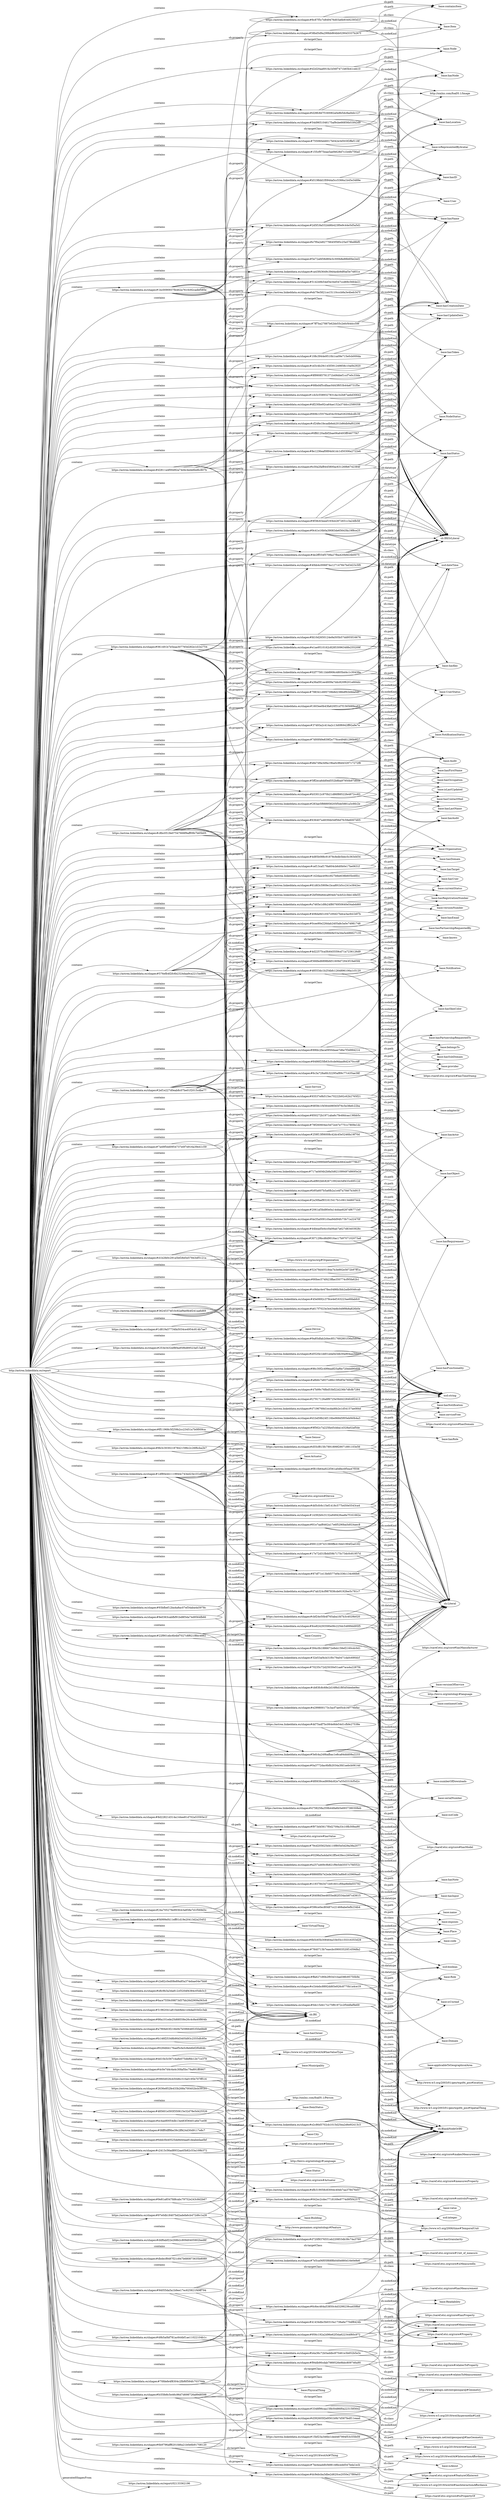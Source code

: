 digraph ar2dtool_diagram { 
rankdir=LR;
size="1501"
	"https://astrea.linkeddata.es/shapes#8f99085791371b49ddef1ccf7e0c33da" -> "base:hasID" [ label = "sh:path" ];
	"https://astrea.linkeddata.es/shapes#8f99085791371b49ddef1ccf7e0c33da" -> "sh:IRIOrLiteral" [ label = "sh:nodeKind" ];
	"https://astrea.linkeddata.es/shapes#58bd5d9a299bb864bb0290d3337b267f" -> "base:containsItem" [ label = "sh:path" ];
	"https://astrea.linkeddata.es/shapes#58bd5d9a299bb864bb0290d3337b267f" -> "sh:IRIOrLiteral" [ label = "sh:nodeKind" ];
	"https://astrea.linkeddata.es/shapes#58bd5d9a299bb864bb0290d3337b267f" -> "base:Item" [ label = "sh:class" ];
	"https://astrea.linkeddata.es/shapes#a7465e1d9b24f8076950640e54abdd60" -> "base:versionNumber" [ label = "sh:path" ];
	"https://astrea.linkeddata.es/shapes#a7465e1d9b24f8076950640e54abdd60" -> "sh:IRIOrLiteral" [ label = "sh:nodeKind" ];
	"https://astrea.linkeddata.es/shapes#a7f69e63f216b0b7b5966485350e68d8" -> "base:Municipality" [ label = "sh:targetClass" ];
	"https://astrea.linkeddata.es/shapes#a7f69e63f216b0b7b5966485350e68d8" -> "sh:IRI" [ label = "sh:nodeKind" ];
	"https://astrea.linkeddata.es/shapes#b5198dd1f0944a5cc5366a1b45e3489e" -> "base:hasLocation" [ label = "sh:path" ];
	"https://astrea.linkeddata.es/shapes#b5198dd1f0944a5cc5366a1b45e3489e" -> "sh:IRIOrLiteral" [ label = "sh:nodeKind" ];
	"https://astrea.linkeddata.es/shapes#6c6ec464a53850c4d3299239ca45f8bf" -> "https://saref.etsi.org/core#hasMeasurement" [ label = "sh:path" ];
	"https://astrea.linkeddata.es/shapes#6c6ec464a53850c4d3299239ca45f8bf" -> "sh:BlankNodeOrIRI" [ label = "sh:nodeKind" ];
	"https://astrea.linkeddata.es/shapes#6c6ec464a53850c4d3299239ca45f8bf" -> "https://saref.etsi.org/core#Measurement" [ label = "sh:class" ];
	"https://astrea.linkeddata.es/shapes#d1bd58b24f116be968d5f05ebf40b4a3" -> "base:hasEmail" [ label = "sh:path" ];
	"https://astrea.linkeddata.es/shapes#d1bd58b24f116be968d5f05ebf40b4a3" -> "sh:Literal" [ label = "sh:nodeKind" ];
	"https://astrea.linkeddata.es/shapes#d1bd58b24f116be968d5f05ebf40b4a3" -> "xsd:string" [ label = "sh:datatype" ];
	"https://astrea.linkeddata.es/shapes#24a705279e993fcb3a858e7d1f569d3c" -> "base:Place" [ label = "sh:targetClass" ];
	"https://astrea.linkeddata.es/shapes#24a705279e993fcb3a858e7d1f569d3c" -> "https://astrea.linkeddata.es/shapes#79cd205625d4110f805e5d29a38a2077" [ label = "sh:property" ];
	"https://astrea.linkeddata.es/shapes#24a705279e993fcb3a858e7d1f569d3c" -> "sh:IRI" [ label = "sh:nodeKind" ];
	"https://astrea.linkeddata.es/shapes#307129bcd6d9016ac17b9707102073a6" -> "base:hasID" [ label = "sh:path" ];
	"https://astrea.linkeddata.es/shapes#307129bcd6d9016ac17b9707102073a6" -> "sh:Literal" [ label = "sh:nodeKind" ];
	"https://astrea.linkeddata.es/shapes#307129bcd6d9016ac17b9707102073a6" -> "xsd:string" [ label = "sh:datatype" ];
	"https://astrea.linkeddata.es/shapes#b146f25348b90d3405d93c2555dfc85e" -> "http://xmlns.com/foaf/0.1/Person" [ label = "sh:targetClass" ];
	"https://astrea.linkeddata.es/shapes#b146f25348b90d3405d93c2555dfc85e" -> "sh:IRI" [ label = "sh:nodeKind" ];
	"https://astrea.linkeddata.es/shapes#efb319058c8300dc40eb7aa378476d57" -> "https://saref.etsi.org/core#controlsProperty" [ label = "sh:path" ];
	"https://astrea.linkeddata.es/shapes#efb319058c8300dc40eb7aa378476d57" -> "sh:BlankNodeOrIRI" [ label = "sh:nodeKind" ];
	"https://astrea.linkeddata.es/shapes#efb319058c8300dc40eb7aa378476d57" -> "https://saref.etsi.org/core#Property" [ label = "sh:class" ];
	"https://astrea.linkeddata.es/shapes#d28fc8d7f160082a0e8b5dc8ad4dc127" -> "base:hasNode" [ label = "sh:path" ];
	"https://astrea.linkeddata.es/shapes#d28fc8d7f160082a0e8b5dc8ad4dc127" -> "sh:IRIOrLiteral" [ label = "sh:nodeKind" ];
	"https://astrea.linkeddata.es/shapes#d28fc8d7f160082a0e8b5dc8ad4dc127" -> "base:Node" [ label = "sh:class" ];
	"https://astrea.linkeddata.es/shapes#70235c72d25030e51aa67aca4a2287f4" -> "base:belongsTo" [ label = "sh:path" ];
	"https://astrea.linkeddata.es/shapes#70235c72d25030e51aa67aca4a2287f4" -> "sh:BlankNodeOrIRI" [ label = "sh:nodeKind" ];
	"https://astrea.linkeddata.es/shapes#b53012c970b21d86f88522fe4872cc83" -> "base:hasRegistrationNumber" [ label = "sh:path" ];
	"https://astrea.linkeddata.es/shapes#b53012c970b21d86f88522fe4872cc83" -> "sh:IRIOrLiteral" [ label = "sh:nodeKind" ];
	"https://astrea.linkeddata.es/shapes#717ad404b2b8a5d621099497d8695e2d" -> "base:hasToken" [ label = "sh:path" ];
	"https://astrea.linkeddata.es/shapes#717ad404b2b8a5d621099497d8695e2d" -> "sh:Literal" [ label = "sh:nodeKind" ];
	"https://astrea.linkeddata.es/shapes#717ad404b2b8a5d621099497d8695e2d" -> "xsd:string" [ label = "sh:datatype" ];
	"https://astrea.linkeddata.es/shapes#44bead5e4cc0a06ab7a627d83403928c" -> "base:hasName" [ label = "sh:path" ];
	"https://astrea.linkeddata.es/shapes#44bead5e4cc0a06ab7a627d83403928c" -> "sh:Literal" [ label = "sh:nodeKind" ];
	"https://astrea.linkeddata.es/shapes#44bead5e4cc0a06ab7a627d83403928c" -> "xsd:string" [ label = "sh:datatype" ];
	"https://astrea.linkeddata.es/shapes#061491b7e5eaa307765d282e1d1b2754" -> "https://astrea.linkeddata.es/shapes#a36a091ee4609a7ddc820f6201e664dc" [ label = "sh:property" ];
	"https://astrea.linkeddata.es/shapes#061491b7e5eaa307765d282e1d1b2754" -> "https://astrea.linkeddata.es/shapes#45e0692c378ce4ef163223ae6fdabfc0" [ label = "sh:property" ];
	"https://astrea.linkeddata.es/shapes#061491b7e5eaa307765d282e1d1b2754" -> "base:User" [ label = "sh:targetClass" ];
	"https://astrea.linkeddata.es/shapes#061491b7e5eaa307765d282e1d1b2754" -> "https://astrea.linkeddata.es/shapes#514249b54ef3e34d547ccd69c5664e21" [ label = "sh:property" ];
	"https://astrea.linkeddata.es/shapes#061491b7e5eaa307765d282e1d1b2754" -> "sh:IRI" [ label = "sh:nodeKind" ];
	"https://astrea.linkeddata.es/shapes#061491b7e5eaa307765d282e1d1b2754" -> "https://astrea.linkeddata.es/shapes#755060eb6017b042e3d503f2ffef118f" [ label = "sh:property" ];
	"https://astrea.linkeddata.es/shapes#061491b7e5eaa307765d282e1d1b2754" -> "https://astrea.linkeddata.es/shapes#108c3944e9510b1ca09e715e0cb000da" [ label = "sh:property" ];
	"https://astrea.linkeddata.es/shapes#061491b7e5eaa307765d282e1d1b2754" -> "https://astrea.linkeddata.es/shapes#9c41e16b0a39083de65643fa19f8ce25" [ label = "sh:property" ];
	"https://astrea.linkeddata.es/shapes#061491b7e5eaa307765d282e1d1b2754" -> "https://astrea.linkeddata.es/shapes#e1ae9510162c82853096348fe255209f" [ label = "sh:property" ];
	"https://astrea.linkeddata.es/shapes#061491b7e5eaa307765d282e1d1b2754" -> "https://astrea.linkeddata.es/shapes#b5198dd1f0944a5cc5366a1b45e3489e" [ label = "sh:property" ];
	"https://astrea.linkeddata.es/shapes#061491b7e5eaa307765d282e1d1b2754" -> "https://astrea.linkeddata.es/shapes#f973d45617f0d2709a33c10fb30fea90" [ label = "sh:property" ];
	"https://astrea.linkeddata.es/shapes#061491b7e5eaa307765d282e1d1b2754" -> "https://astrea.linkeddata.es/shapes#02f775811bb8906c4805bd4c1c30439a" [ label = "sh:property" ];
	"https://astrea.linkeddata.es/shapes#061491b7e5eaa307765d282e1d1b2754" -> "https://astrea.linkeddata.es/shapes#7d00f49e839f2e776ce49481290b9f27" [ label = "sh:property" ];
	"https://astrea.linkeddata.es/shapes#061491b7e5eaa307765d282e1d1b2754" -> "https://astrea.linkeddata.es/shapes#307129bcd6d9016ac17b9707102073a6" [ label = "sh:property" ];
	"https://astrea.linkeddata.es/shapes#061491b7e5eaa307765d282e1d1b2754" -> "https://astrea.linkeddata.es/shapes#58bd5d9a299bb864bb0290d3337b267f" [ label = "sh:property" ];
	"https://astrea.linkeddata.es/shapes#061491b7e5eaa307765d282e1d1b2754" -> "https://astrea.linkeddata.es/shapes#798341c695739b8d2386df92b9da0df7" [ label = "sh:property" ];
	"https://astrea.linkeddata.es/shapes#061491b7e5eaa307765d282e1d1b2754" -> "https://astrea.linkeddata.es/shapes#d2d20aa691fa1b56f7471b65b41ceb10" [ label = "sh:property" ];
	"https://astrea.linkeddata.es/shapes#061491b7e5eaa307765d282e1d1b2754" -> "https://astrea.linkeddata.es/shapes#636407a48394b5df56d7fc59e6007d05" [ label = "sh:property" ];
	"https://astrea.linkeddata.es/shapes#061491b7e5eaa307765d282e1d1b2754" -> "https://astrea.linkeddata.es/shapes#fd10d2650124e9a505b57dd955f16676" [ label = "sh:property" ];
	"https://astrea.linkeddata.es/shapes#061491b7e5eaa307765d282e1d1b2754" -> "https://astrea.linkeddata.es/shapes#cd3c4b29c145f391249858c10a0b2920" [ label = "sh:property" ];
	"https://astrea.linkeddata.es/shapes#061491b7e5eaa307765d282e1d1b2754" -> "https://astrea.linkeddata.es/shapes#1cb3c5589327831da1b2b87aebd30642" [ label = "sh:property" ];
	"https://astrea.linkeddata.es/shapes#cef13caf178a604cb6d0b0e17be0631f" -> "base:hasTarget" [ label = "sh:path" ];
	"https://astrea.linkeddata.es/shapes#cef13caf178a604cb6d0b0e17be0631f" -> "sh:IRIOrLiteral" [ label = "sh:nodeKind" ];
	"https://astrea.linkeddata.es/shapes#d392605f2e9561b9b7d587fedf11eaad" -> "https://www.w3.org/2019/wot/td#hasLink" [ label = "sh:path" ];
	"https://astrea.linkeddata.es/shapes#d392605f2e9561b9b7d587fedf11eaad" -> "sh:BlankNodeOrIRI" [ label = "sh:nodeKind" ];
	"https://astrea.linkeddata.es/shapes#d392605f2e9561b9b7d587fedf11eaad" -> "https://www.w3.org/2019/wot/hypermedia#Link" [ label = "sh:class" ];
	"https://astrea.linkeddata.es/shapes#9a85dfab2d4ec8517692801f36a5d05d" -> "base:currentStatus" [ label = "sh:path" ];
	"https://astrea.linkeddata.es/shapes#9a85dfab2d4ec8517692801f36a5d05d" -> "sh:Literal" [ label = "sh:nodeKind" ];
	"https://astrea.linkeddata.es/shapes#9a85dfab2d4ec8517692801f36a5d05d" -> "xsd:string" [ label = "sh:datatype" ];
	"https://astrea.linkeddata.es/shapes#cc8dac4e478ec0486b3bb2adb0046cab" -> "base:hasOccupation" [ label = "sh:path" ];
	"https://astrea.linkeddata.es/shapes#cc8dac4e478ec0486b3bb2adb0046cab" -> "sh:Literal" [ label = "sh:nodeKind" ];
	"https://astrea.linkeddata.es/shapes#cc8dac4e478ec0486b3bb2adb0046cab" -> "xsd:string" [ label = "sh:datatype" ];
	"https://astrea.linkeddata.es/shapes#dd5cfc6c15ef1418c577b450e5543ca4" -> "base:hasSkinColor" [ label = "sh:path" ];
	"https://astrea.linkeddata.es/shapes#dd5cfc6c15ef1418c577b450e5543ca4" -> "sh:Literal" [ label = "sh:nodeKind" ];
	"https://astrea.linkeddata.es/shapes#dd5cfc6c15ef1418c577b450e5543ca4" -> "xsd:string" [ label = "sh:datatype" ];
	"https://astrea.linkeddata.es/shapes#e1ae9510162c82853096348fe255209f" -> "base:hasOccupation" [ label = "sh:path" ];
	"https://astrea.linkeddata.es/shapes#e1ae9510162c82853096348fe255209f" -> "sh:IRIOrLiteral" [ label = "sh:nodeKind" ];
	"https://astrea.linkeddata.es/shapes#2d5f18a532dd6b423f0e9c44e5d5a5d1" -> "base:isRepresentedByAvatar" [ label = "sh:path" ];
	"https://astrea.linkeddata.es/shapes#2d5f18a532dd6b423f0e9c44e5d5a5d1" -> "sh:IRIOrLiteral" [ label = "sh:nodeKind" ];
	"https://astrea.linkeddata.es/shapes#2d5f18a532dd6b423f0e9c44e5d5a5d1" -> "http://xmlns.com/foaf/0.1/Image" [ label = "sh:class" ];
	"https://astrea.linkeddata.es/shapes#cf248e1fecadb6eb201b86db9af02206" -> "base:hasStatus" [ label = "sh:path" ];
	"https://astrea.linkeddata.es/shapes#cf248e1fecadb6eb201b86db9af02206" -> "sh:IRIOrLiteral" [ label = "sh:nodeKind" ];
	"https://astrea.linkeddata.es/shapes#dc9ebcba3dbe2d620ce2050e27f89a03" -> "https://saref.etsi.org/core#isPropertyOf" [ label = "sh:path" ];
	"https://astrea.linkeddata.es/shapes#dc9ebcba3dbe2d620ce2050e27f89a03" -> "sh:BlankNodeOrIRI" [ label = "sh:nodeKind" ];
	"https://astrea.linkeddata.es/shapes#dc9ebcba3dbe2d620ce2050e27f89a03" -> "https://saref.etsi.org/core#FeatureOfInterest" [ label = "sh:class" ];
	"https://astrea.linkeddata.es/shapes#283ae5f888958205f5de5881a3c66c2e" -> "base:hasAudit" [ label = "sh:path" ];
	"https://astrea.linkeddata.es/shapes#283ae5f888958205f5de5881a3c66c2e" -> "sh:IRIOrLiteral" [ label = "sh:nodeKind" ];
	"https://astrea.linkeddata.es/shapes#283ae5f888958205f5de5881a3c66c2e" -> "base:Audit" [ label = "sh:class" ];
	"https://astrea.linkeddata.es/shapes#0dc15d417cc75f81972c2f5ddfaf9e69" -> "https://saref.etsi.org/core#makesMeasurement" [ label = "sh:path" ];
	"https://astrea.linkeddata.es/shapes#0dc15d417cc75f81972c2f5ddfaf9e69" -> "sh:BlankNodeOrIRI" [ label = "sh:nodeKind" ];
	"https://astrea.linkeddata.es/shapes#0dc15d417cc75f81972c2f5ddfaf9e69" -> "https://saref.etsi.org/core#Measurement" [ label = "sh:class" ];
	"https://astrea.linkeddata.es/shapes#7d00f49e839f2e776ce49481290b9f27" -> "base:hasAudit" [ label = "sh:path" ];
	"https://astrea.linkeddata.es/shapes#7d00f49e839f2e776ce49481290b9f27" -> "sh:IRIOrLiteral" [ label = "sh:nodeKind" ];
	"https://astrea.linkeddata.es/shapes#7d00f49e839f2e776ce49481290b9f27" -> "base:Audit" [ label = "sh:class" ];
	"https://astrea.linkeddata.es/shapes#e8c9b3a3da812cf320df4384c05db3c3" -> "base:Domain" [ label = "sh:targetClass" ];
	"https://astrea.linkeddata.es/shapes#e8c9b3a3da812cf320df4384c05db3c3" -> "sh:IRI" [ label = "sh:nodeKind" ];
	"https://astrea.linkeddata.es/shapes#7e5ca06f05f68f8b0d0e880d16e0e8e6" -> "https://saref.etsi.org/core#isMeasuredIn" [ label = "sh:path" ];
	"https://astrea.linkeddata.es/shapes#7e5ca06f05f68f8b0d0e880d16e0e8e6" -> "sh:BlankNodeOrIRI" [ label = "sh:nodeKind" ];
	"https://astrea.linkeddata.es/shapes#7e5ca06f05f68f8b0d0e880d16e0e8e6" -> "https://saref.etsi.org/core#Unit_of_measure" [ label = "sh:class" ];
	"https://astrea.linkeddata.es/shapes#6ace7559c09873d57bb26d2909a563c6" -> "http://www.w3.org/2003/01/geo/wgs84_pos#SpatialThing" [ label = "sh:targetClass" ];
	"https://astrea.linkeddata.es/shapes#6ace7559c09873d57bb26d2909a563c6" -> "sh:IRI" [ label = "sh:nodeKind" ];
	"https://astrea.linkeddata.es/shapes#d2811a4f00d92a74d4c4ede6bd6c807b" -> "base:Item" [ label = "sh:targetClass" ];
	"https://astrea.linkeddata.es/shapes#d2811a4f00d92a74d4c4ede6bd6c807b" -> "https://astrea.linkeddata.es/shapes#9ca20990b6f5e686b4c6642ed0779b37" [ label = "sh:property" ];
	"https://astrea.linkeddata.es/shapes#d2811a4f00d92a74d4c4ede6bd6c807b" -> "https://astrea.linkeddata.es/shapes#a257a469c9b821f9e5dd3557c7fd552c" [ label = "sh:property" ];
	"https://astrea.linkeddata.es/shapes#d2811a4f00d92a74d4c4ede6bd6c807b" -> "https://astrea.linkeddata.es/shapes#6ffd120adbf2bae06a6493ff04677f47" [ label = "sh:property" ];
	"https://astrea.linkeddata.es/shapes#d2811a4f00d92a74d4c4ede6bd6c807b" -> "https://astrea.linkeddata.es/shapes#e30a2faf8445800ac631269b6742384f" [ label = "sh:property" ];
	"https://astrea.linkeddata.es/shapes#d2811a4f00d92a74d4c4ede6bd6c807b" -> "sh:IRI" [ label = "sh:nodeKind" ];
	"https://astrea.linkeddata.es/shapes#d2811a4f00d92a74d4c4ede6bd6c807b" -> "https://astrea.linkeddata.es/shapes#8e1236eaf0894d41dc1d50306a2722e6" [ label = "sh:property" ];
	"https://astrea.linkeddata.es/shapes#d2811a4f00d92a74d4c4ede6bd6c807b" -> "https://astrea.linkeddata.es/shapes#cf248e1fecadb6eb201b86db9af02206" [ label = "sh:property" ];
	"https://astrea.linkeddata.es/shapes#2ef1e227d0eab8c07be01f2015cdbe77" -> "base:Service" [ label = "sh:targetClass" ];
	"https://astrea.linkeddata.es/shapes#2ef1e227d0eab8c07be01f2015cdbe77" -> "https://astrea.linkeddata.es/shapes#2bf566e6dca804eb7ecb52c3bb148e55" [ label = "sh:property" ];
	"https://astrea.linkeddata.es/shapes#2ef1e227d0eab8c07be01f2015cdbe77" -> "https://astrea.linkeddata.es/shapes#a4f802bfc82671092443df433c69512d" [ label = "sh:property" ];
	"https://astrea.linkeddata.es/shapes#2ef1e227d0eab8c07be01f2015cdbe77" -> "https://astrea.linkeddata.es/shapes#8486f25fb63c0cde9daad6d2470cc4ff" [ label = "sh:property" ];
	"https://astrea.linkeddata.es/shapes#2ef1e227d0eab8c07be01f2015cdbe77" -> "https://astrea.linkeddata.es/shapes#408da9d1c047c00d27bdca3ac641b97b" [ label = "sh:property" ];
	"https://astrea.linkeddata.es/shapes#2ef1e227d0eab8c07be01f2015cdbe77" -> "https://astrea.linkeddata.es/shapes#b95a607b5a6fb2a1e4f7a7f467b3d915" [ label = "sh:property" ];
	"https://astrea.linkeddata.es/shapes#2ef1e227d0eab8c07be01f2015cdbe77" -> "https://astrea.linkeddata.es/shapes#142daace06cc827bfee638b605b46fcc" [ label = "sh:property" ];
	"https://astrea.linkeddata.es/shapes#2ef1e227d0eab8c07be01f2015cdbe77" -> "sh:IRI" [ label = "sh:nodeKind" ];
	"https://astrea.linkeddata.es/shapes#2ef1e227d0eab8c07be01f2015cdbe77" -> "https://astrea.linkeddata.es/shapes#9ce824293590e06c225dc54899dd95f5" [ label = "sh:property" ];
	"https://astrea.linkeddata.es/shapes#2ef1e227d0eab8c07be01f2015cdbe77" -> "https://astrea.linkeddata.es/shapes#61d63c5909e1bca891b5cc241e3842ec" [ label = "sh:property" ];
	"https://astrea.linkeddata.es/shapes#2ef1e227d0eab8c07be01f2015cdbe77" -> "https://astrea.linkeddata.es/shapes#17e72d31fbdd59b7175c73dc0c81957d" [ label = "sh:property" ];
	"https://astrea.linkeddata.es/shapes#2ef1e227d0eab8c07be01f2015cdbe77" -> "https://astrea.linkeddata.es/shapes#596ce0ec80487cc21468abe0efb234b4" [ label = "sh:property" ];
	"https://astrea.linkeddata.es/shapes#2ef1e227d0eab8c07be01f2015cdbe77" -> "https://astrea.linkeddata.es/shapes#93537e9b515ec70222b92c62b2765f21" [ label = "sh:property" ];
	"https://astrea.linkeddata.es/shapes#2ef1e227d0eab8c07be01f2015cdbe77" -> "https://astrea.linkeddata.es/shapes#6c3a728a6fc32295af89c77c435ae38f" [ label = "sh:property" ];
	"https://astrea.linkeddata.es/shapes#cd3c4b29c145f391249858c10a0b2920" -> "base:hasUpdateDate" [ label = "sh:path" ];
	"https://astrea.linkeddata.es/shapes#cd3c4b29c145f391249858c10a0b2920" -> "sh:IRIOrLiteral" [ label = "sh:nodeKind" ];
	"https://astrea.linkeddata.es/shapes#27917126a8f6725e56d42284fc6f2413" -> "https://saref.etsi.org/core#hasManufacturer" [ label = "sh:path" ];
	"https://astrea.linkeddata.es/shapes#27917126a8f6725e56d42284fc6f2413" -> "sh:IRIOrLiteral" [ label = "sh:nodeKind" ];
	"https://astrea.linkeddata.es/shapes#798341c695739b8d2386df92b9da0df7" -> "base:hasEmail" [ label = "sh:path" ];
	"https://astrea.linkeddata.es/shapes#798341c695739b8d2386df92b9da0df7" -> "sh:IRIOrLiteral" [ label = "sh:nodeKind" ];
	"https://astrea.linkeddata.es/shapes#d720f9376551eb220853db38c74a3760" -> "base:hasGranularity" [ label = "sh:path" ];
	"https://astrea.linkeddata.es/shapes#d720f9376551eb220853db38c74a3760" -> "sh:BlankNodeOrIRI" [ label = "sh:nodeKind" ];
	"https://astrea.linkeddata.es/shapes#d720f9376551eb220853db38c74a3760" -> "https://www.w3.org/2006/time#TemporalUnit" [ label = "sh:class" ];
	"https://astrea.linkeddata.es/shapes#d55cf815fc7891899f29071891103e56" -> "base:hasActor" [ label = "sh:path" ];
	"https://astrea.linkeddata.es/shapes#d55cf815fc7891899f29071891103e56" -> "sh:Literal" [ label = "sh:nodeKind" ];
	"https://astrea.linkeddata.es/shapes#d55cf815fc7891899f29071891103e56" -> "xsd:string" [ label = "sh:datatype" ];
	"https://astrea.linkeddata.es/shapes#642ec2cdec7718169e9774d9f5f4257f" -> "base:value" [ label = "sh:path" ];
	"https://astrea.linkeddata.es/shapes#642ec2cdec7718169e9774d9f5f4257f" -> "sh:Literal" [ label = "sh:nodeKind" ];
	"https://astrea.linkeddata.es/shapes#642ec2cdec7718169e9774d9f5f4257f" -> "xsd:integer" [ label = "sh:datatype" ];
	"https://astrea.linkeddata.es/shapes#54d9651046175af9cbe66856b53f42d9" -> "base:hasLocation" [ label = "sh:path" ];
	"https://astrea.linkeddata.es/shapes#54d9651046175af9cbe66856b53f42d9" -> "sh:IRIOrLiteral" [ label = "sh:nodeKind" ];
	"https://astrea.linkeddata.es/shapes#8866f0b7e2ede390b3a8fe81d3969aa0" -> "http://www.w3.org/2003/01/geo/wgs84_pos#location" [ label = "sh:path" ];
	"https://astrea.linkeddata.es/shapes#8866f0b7e2ede390b3a8fe81d3969aa0" -> "sh:IRIOrLiteral" [ label = "sh:nodeKind" ];
	"https://astrea.linkeddata.es/shapes#8866f0b7e2ede390b3a8fe81d3969aa0" -> "http://www.w3.org/2003/01/geo/wgs84_pos#SpatialThing" [ label = "sh:class" ];
	"https://astrea.linkeddata.es/shapes#956c192a2d96e62f3da622344f60c972" -> "base:hasReadability" [ label = "sh:path" ];
	"https://astrea.linkeddata.es/shapes#956c192a2d96e62f3da622344f60c972" -> "sh:BlankNodeOrIRI" [ label = "sh:nodeKind" ];
	"https://astrea.linkeddata.es/shapes#956c192a2d96e62f3da622344f60c972" -> "base:Readability" [ label = "sh:class" ];
	"https://astrea.linkeddata.es/shapes#4d85b088c91878cfedb5bbc5c363d454" -> "base:hasCreationDate" [ label = "sh:path" ];
	"https://astrea.linkeddata.es/shapes#4d85b088c91878cfedb5bbc5c363d454" -> "sh:Literal" [ label = "sh:nodeKind" ];
	"https://astrea.linkeddata.es/shapes#de2ff554f5708a27fba420bfd24b0075" -> "base:hasStatus" [ label = "sh:path" ];
	"https://astrea.linkeddata.es/shapes#de2ff554f5708a27fba420bfd24b0075" -> "sh:IRIOrLiteral" [ label = "sh:nodeKind" ];
	"https://astrea.linkeddata.es/shapes#de2ff554f5708a27fba420bfd24b0075" -> "base:NotificationStatus" [ label = "sh:class" ];
	"https://astrea.linkeddata.es/shapes#a257a469c9b821f9e5dd3557c7fd552c" -> "https://saref.etsi.org/core#hasDomain" [ label = "sh:path" ];
	"https://astrea.linkeddata.es/shapes#a257a469c9b821f9e5dd3557c7fd552c" -> "sh:BlankNodeOrIRI" [ label = "sh:nodeKind" ];
	"https://astrea.linkeddata.es/shapes#a257a469c9b821f9e5dd3557c7fd552c" -> "base:Domain" [ label = "sh:class" ];
	"https://astrea.linkeddata.es/shapes#636407a48394b5df56d7fc59e6007d05" -> "base:belongsTo" [ label = "sh:path" ];
	"https://astrea.linkeddata.es/shapes#636407a48394b5df56d7fc59e6007d05" -> "sh:IRIOrLiteral" [ label = "sh:nodeKind" ];
	"https://astrea.linkeddata.es/shapes#636407a48394b5df56d7fc59e6007d05" -> "base:Organisation" [ label = "sh:class" ];
	"https://astrea.linkeddata.es/shapes#22f901ebc6b4bf7027c8f621f8bc4882" -> "base:Country" [ label = "sh:targetClass" ];
	"https://astrea.linkeddata.es/shapes#22f901ebc6b4bf7027c8f621f8bc4882" -> "https://astrea.linkeddata.es/shapes#394c0b1886672e8eb158ef2160cdc0d1" [ label = "sh:property" ];
	"https://astrea.linkeddata.es/shapes#22f901ebc6b4bf7027c8f621f8bc4882" -> "https://astrea.linkeddata.es/shapes#cbf24e50b4f765aba1fd7b3c4029b020" [ label = "sh:property" ];
	"https://astrea.linkeddata.es/shapes#22f901ebc6b4bf7027c8f621f8bc4882" -> "sh:IRI" [ label = "sh:nodeKind" ];
	"https://astrea.linkeddata.es/shapes#47ab324cf987838cde9192fee5c781c7" -> "base:hasAudit" [ label = "sh:path" ];
	"https://astrea.linkeddata.es/shapes#47ab324cf987838cde9192fee5c781c7" -> "sh:BlankNodeOrIRI" [ label = "sh:nodeKind" ];
	"https://astrea.linkeddata.es/shapes#b95a607b5a6fb2a1e4f7a7f467b3d915" -> "base:hasInput" [ label = "sh:path" ];
	"https://astrea.linkeddata.es/shapes#b95a607b5a6fb2a1e4f7a7f467b3d915" -> "sh:IRIOrLiteral" [ label = "sh:nodeKind" ];
	"https://astrea.linkeddata.es/shapes#1d819a57734fa5034ce4954c814b7ae7" -> "base:NodeStatus" [ label = "sh:targetClass" ];
	"https://astrea.linkeddata.es/shapes#1d819a57734fa5034ce4954c814b7ae7" -> "sh:IRI" [ label = "sh:nodeKind" ];
	"https://astrea.linkeddata.es/shapes#6284fd4176aef5cfa5c8eb6bf2f0d64b" -> "base:ItemStatus" [ label = "sh:targetClass" ];
	"https://astrea.linkeddata.es/shapes#6284fd4176aef5cfa5c8eb6bf2f0d64b" -> "sh:IRI" [ label = "sh:nodeKind" ];
	"https://astrea.linkeddata.es/shapes#ca43f43649c39d4a4b9df0af3e74851e" -> "base:hasCreationDate" [ label = "sh:path" ];
	"https://astrea.linkeddata.es/shapes#ca43f43649c39d4a4b9df0af3e74851e" -> "sh:IRIOrLiteral" [ label = "sh:nodeKind" ];
	"https://astrea.linkeddata.es/shapes#c8bc0518e07547668f9aff09b7b65b05" -> "https://astrea.linkeddata.es/shapes#808c1f3576a454c504a026206dcdfc39" [ label = "sh:property" ];
	"https://astrea.linkeddata.es/shapes#c8bc0518e07547668f9aff09b7b65b05" -> "https://astrea.linkeddata.es/shapes#48553dc1b254bfc1264896106a1c5120" [ label = "sh:property" ];
	"https://astrea.linkeddata.es/shapes#c8bc0518e07547668f9aff09b7b65b05" -> "https://astrea.linkeddata.es/shapes#566fed6898bfd51609d72943f19a65fd" [ label = "sh:property" ];
	"https://astrea.linkeddata.es/shapes#c8bc0518e07547668f9aff09b7b65b05" -> "https://astrea.linkeddata.es/shapes#df230be92ca64ae152a37ddcc2589358" [ label = "sh:property" ];
	"https://astrea.linkeddata.es/shapes#c8bc0518e07547668f9aff09b7b65b05" -> "https://astrea.linkeddata.es/shapes#b53012c970b21d86f88522fe4872cc83" [ label = "sh:property" ];
	"https://astrea.linkeddata.es/shapes#c8bc0518e07547668f9aff09b7b65b05" -> "https://astrea.linkeddata.es/shapes#5ff2eca6dd0ed552b8ba97950b97d644" [ label = "sh:property" ];
	"https://astrea.linkeddata.es/shapes#c8bc0518e07547668f9aff09b7b65b05" -> "https://astrea.linkeddata.es/shapes#89fdc2faca0950daae7d6e7f3d994214" [ label = "sh:property" ];
	"https://astrea.linkeddata.es/shapes#c8bc0518e07547668f9aff09b7b65b05" -> "https://astrea.linkeddata.es/shapes#45e0692c378ce4ef163223ae6fdabfc0" [ label = "sh:property" ];
	"https://astrea.linkeddata.es/shapes#c8bc0518e07547668f9aff09b7b65b05" -> "https://astrea.linkeddata.es/shapes#4d22575ca5fc645559cd71a7236126d9" [ label = "sh:property" ];
	"https://astrea.linkeddata.es/shapes#c8bc0518e07547668f9aff09b7b65b05" -> "https://astrea.linkeddata.es/shapes#283ae5f888958205f5de5881a3c66c2e" [ label = "sh:property" ];
	"https://astrea.linkeddata.es/shapes#c8bc0518e07547668f9aff09b7b65b05" -> "https://astrea.linkeddata.es/shapes#e7f0a2e82776645f585c25a578bd8bf0" [ label = "sh:property" ];
	"https://astrea.linkeddata.es/shapes#c8bc0518e07547668f9aff09b7b65b05" -> "sh:IRI" [ label = "sh:nodeKind" ];
	"https://astrea.linkeddata.es/shapes#c8bc0518e07547668f9aff09b7b65b05" -> "https://astrea.linkeddata.es/shapes#8866f0b7e2ede390b3a8fe81d3969aa0" [ label = "sh:property" ];
	"https://astrea.linkeddata.es/shapes#c8bc0518e07547668f9aff09b7b65b05" -> "https://astrea.linkeddata.es/shapes#9f38c63eeef193b42872651c3a24fb58" [ label = "sh:property" ];
	"https://astrea.linkeddata.es/shapes#c8bc0518e07547668f9aff09b7b65b05" -> "https://astrea.linkeddata.es/shapes#8f99085791371b49ddef1ccf7e0c33da" [ label = "sh:property" ];
	"https://astrea.linkeddata.es/shapes#c8bc0518e07547668f9aff09b7b65b05" -> "https://astrea.linkeddata.es/shapes#b8e7d9a3d9a19ba0c96d4329717272f8" [ label = "sh:property" ];
	"https://astrea.linkeddata.es/shapes#c8bc0518e07547668f9aff09b7b65b05" -> "https://astrea.linkeddata.es/shapes#2d5f18a532dd6b423f0e9c44e5d5a5d1" [ label = "sh:property" ];
	"https://astrea.linkeddata.es/shapes#c8bc0518e07547668f9aff09b7b65b05" -> "https://astrea.linkeddata.es/shapes#307129bcd6d9016ac17b9707102073a6" [ label = "sh:property" ];
	"https://astrea.linkeddata.es/shapes#c8bc0518e07547668f9aff09b7b65b05" -> "base:Organisation" [ label = "sh:targetClass" ];
	"https://astrea.linkeddata.es/shapes#c8bc0518e07547668f9aff09b7b65b05" -> "https://astrea.linkeddata.es/shapes#d28fc8d7f160082a0e8b5dc8ad4dc127" [ label = "sh:property" ];
	"https://astrea.linkeddata.es/shapes#f973d45617f0d2709a33c10fb30fea90" -> "base:hasRole" [ label = "sh:path" ];
	"https://astrea.linkeddata.es/shapes#f973d45617f0d2709a33c10fb30fea90" -> "sh:BlankNodeOrIRI" [ label = "sh:nodeKind" ];
	"https://astrea.linkeddata.es/shapes#f973d45617f0d2709a33c10fb30fea90" -> "base:Role" [ label = "sh:class" ];
	"https://astrea.linkeddata.es/shapes#253e3432ef8f4a95f6d89523af13afc8" -> "base:Audit" [ label = "sh:targetClass" ];
	"https://astrea.linkeddata.es/shapes#253e3432ef8f4a95f6d89523af13afc8" -> "sh:IRI" [ label = "sh:nodeKind" ];
	"https://astrea.linkeddata.es/shapes#0960d026cb50d6c310a0195b707ff516" -> "http://lexvo.org/ontology#Language" [ label = "sh:targetClass" ];
	"https://astrea.linkeddata.es/shapes#0960d026cb50d6c310a0195b707ff516" -> "sh:IRI" [ label = "sh:nodeKind" ];
	"https://astrea.linkeddata.es/shapes#2a30faef931615417b1c0613dd607dcb" -> "base:isLastUpdated" [ label = "sh:path" ];
	"https://astrea.linkeddata.es/shapes#2a30faef931615417b1c0613dd607dcb" -> "sh:Literal" [ label = "sh:nodeKind" ];
	"https://astrea.linkeddata.es/shapes#c2413c56ad8932aa45b82c53a109b372" -> "https://saref.etsi.org/core#Unit_of_measure" [ label = "sh:targetClass" ];
	"https://astrea.linkeddata.es/shapes#c2413c56ad8932aa45b82c53a109b372" -> "sh:IRI" [ label = "sh:nodeKind" ];
	"https://astrea.linkeddata.es/shapes#e2c86d5702cb1015d25ea2d6e92413c3" -> "https://saref.etsi.org/core#measuresProperty" [ label = "sh:path" ];
	"https://astrea.linkeddata.es/shapes#e2c86d5702cb1015d25ea2d6e92413c3" -> "sh:BlankNodeOrIRI" [ label = "sh:nodeKind" ];
	"https://astrea.linkeddata.es/shapes#e2c86d5702cb1015d25ea2d6e92413c3" -> "https://saref.etsi.org/core#Property" [ label = "sh:class" ];
	"https://astrea.linkeddata.es/shapes#1df80e441119944c743ed23e101e6066" -> "https://astrea.linkeddata.es/shapes#27917126a8f6725e56d42284fc6f2413" [ label = "sh:property" ];
	"https://astrea.linkeddata.es/shapes#1df80e441119944c743ed23e101e6066" -> "https://astrea.linkeddata.es/shapes#45e0692c378ce4ef163223ae6fdabfc0" [ label = "sh:property" ];
	"https://astrea.linkeddata.es/shapes#1df80e441119944c743ed23e101e6066" -> "sh:IRI" [ label = "sh:nodeKind" ];
	"https://astrea.linkeddata.es/shapes#1df80e441119944c743ed23e101e6066" -> "https://astrea.linkeddata.es/shapes#259f13f06008c42dc45e5246fa19f70d" [ label = "sh:property" ];
	"https://astrea.linkeddata.es/shapes#1df80e441119944c743ed23e101e6066" -> "https://astrea.linkeddata.es/shapes#efb319058c8300dc40eb7aa378476d57" [ label = "sh:property" ];
	"https://astrea.linkeddata.es/shapes#1df80e441119944c743ed23e101e6066" -> "https://astrea.linkeddata.es/shapes#307129bcd6d9016ac17b9707102073a6" [ label = "sh:property" ];
	"https://astrea.linkeddata.es/shapes#1df80e441119944c743ed23e101e6066" -> "https://astrea.linkeddata.es/shapes#f810b64a922f361a0dfec0f5ea47f556" [ label = "sh:property" ];
	"https://astrea.linkeddata.es/shapes#1df80e441119944c743ed23e101e6066" -> "https://astrea.linkeddata.es/shapes#5efc4a249bafbac1e8ca84ddd08a2233" [ label = "sh:property" ];
	"https://astrea.linkeddata.es/shapes#1df80e441119944c743ed23e101e6066" -> "https://astrea.linkeddata.es/shapes#e2c86d5702cb1015d25ea2d6e92413c3" [ label = "sh:property" ];
	"https://astrea.linkeddata.es/shapes#1df80e441119944c743ed23e101e6066" -> "https://saref.etsi.org/core#Device" [ label = "sh:targetClass" ];
	"https://astrea.linkeddata.es/shapes#f94db90cdab7989526e9bbc809746a90" -> "https://saref.etsi.org/core#relatesToMeasurement" [ label = "sh:path" ];
	"https://astrea.linkeddata.es/shapes#f94db90cdab7989526e9bbc809746a90" -> "sh:BlankNodeOrIRI" [ label = "sh:nodeKind" ];
	"https://astrea.linkeddata.es/shapes#f94db90cdab7989526e9bbc809746a90" -> "https://saref.etsi.org/core#Measurement" [ label = "sh:class" ];
	"https://astrea.linkeddata.es/shapes#94055da5a1b9ee17ec625821f49ff794" -> "https://saref.etsi.org/core#FeatureOfInterest" [ label = "sh:targetClass" ];
	"https://astrea.linkeddata.es/shapes#94055da5a1b9ee17ec625821f49ff794" -> "https://astrea.linkeddata.es/shapes#307129bcd6d9016ac17b9707102073a6" [ label = "sh:property" ];
	"https://astrea.linkeddata.es/shapes#94055da5a1b9ee17ec625821f49ff794" -> "https://astrea.linkeddata.es/shapes#6c6ec464a53850c4d3299239ca45f8bf" [ label = "sh:property" ];
	"https://astrea.linkeddata.es/shapes#94055da5a1b9ee17ec625821f49ff794" -> "https://astrea.linkeddata.es/shapes#41434dbc5b0310a1738a6e770df8424b" [ label = "sh:property" ];
	"https://astrea.linkeddata.es/shapes#94055da5a1b9ee17ec625821f49ff794" -> "sh:IRI" [ label = "sh:nodeKind" ];
	"https://astrea.linkeddata.es/shapes#3348f96caa15fb50d86f0a2231585642" -> "http://www.opengis.net/ont/geosparql#hasGeometry" [ label = "sh:path" ];
	"https://astrea.linkeddata.es/shapes#3348f96caa15fb50d86f0a2231585642" -> "sh:BlankNodeOrIRI" [ label = "sh:nodeKind" ];
	"https://astrea.linkeddata.es/shapes#3348f96caa15fb50d86f0a2231585642" -> "http://www.opengis.net/ont/geosparql#Geometry" [ label = "sh:class" ];
	"https://astrea.linkeddata.es/shapes#c2e82c0ed08e89a85a374ebae04e7bb8" -> "base:Role" [ label = "sh:targetClass" ];
	"https://astrea.linkeddata.es/shapes#c2e82c0ed08e89a85a374ebae04e7bb8" -> "sh:IRI" [ label = "sh:nodeKind" ];
	"https://astrea.linkeddata.es/shapes#2636e852fe433b268a700402bcb391b1" -> "base:Status" [ label = "sh:targetClass" ];
	"https://astrea.linkeddata.es/shapes#2636e852fe433b268a700402bcb391b1" -> "sh:IRI" [ label = "sh:nodeKind" ];
	"https://astrea.linkeddata.es/shapes#514249b54ef3e34d547ccd69c5664e21" -> "base:hasID" [ label = "sh:path" ];
	"https://astrea.linkeddata.es/shapes#514249b54ef3e34d547ccd69c5664e21" -> "sh:IRIOrLiteral" [ label = "sh:nodeKind" ];
	"https://astrea.linkeddata.es/shapes#ffa627c90b2f93431bad38fc95750b9e" -> "http://www.w3.org/2003/01/geo/wgs84_pos#location" [ label = "sh:path" ];
	"https://astrea.linkeddata.es/shapes#ffa627c90b2f93431bad38fc95750b9e" -> "sh:BlankNodeOrIRI" [ label = "sh:nodeKind" ];
	"https://astrea.linkeddata.es/shapes#5e72afd58d80e3c300b8e88b6f4e2ed1" -> "base:hasName" [ label = "sh:path" ];
	"https://astrea.linkeddata.es/shapes#5e72afd58d80e3c300b8e88b6f4e2ed1" -> "sh:IRIOrLiteral" [ label = "sh:nodeKind" ];
	"https://astrea.linkeddata.es/shapes#850272b1971aba6c7fe48dcaa136bb5c" -> "base:hasNode" [ label = "sh:path" ];
	"https://astrea.linkeddata.es/shapes#850272b1971aba6c7fe48dcaa136bb5c" -> "sh:BlankNodeOrIRI" [ label = "sh:nodeKind" ];
	"https://astrea.linkeddata.es/shapes#259f13f06008c42dc45e5246fa19f70d" -> "https://saref.etsi.org/core#hasTimeStamp" [ label = "sh:path" ];
	"https://astrea.linkeddata.es/shapes#259f13f06008c42dc45e5246fa19f70d" -> "sh:IRIOrLiteral" [ label = "sh:nodeKind" ];
	"https://astrea.linkeddata.es/shapes#259f13f06008c42dc45e5246fa19f70d" -> "sh:Literal" [ label = "sh:nodeKind" ];
	"https://astrea.linkeddata.es/shapes#259f13f06008c42dc45e5246fa19f70d" -> "xsd:dateTime" [ label = "sh:datatype" ];
	"https://astrea.linkeddata.es/shapes#97e0db18407bd2adefa6cb472d6c1a28" -> "base:Readability" [ label = "sh:targetClass" ];
	"https://astrea.linkeddata.es/shapes#97e0db18407bd2adefa6cb472d6c1a28" -> "https://astrea.linkeddata.es/shapes#642ec2cdec7718169e9774d9f5f4257f" [ label = "sh:property" ];
	"https://astrea.linkeddata.es/shapes#97e0db18407bd2adefa6cb472d6c1a28" -> "sh:IRI" [ label = "sh:nodeKind" ];
	"https://astrea.linkeddata.es/shapes#9ce824293590e06c225dc54899dd95f5" -> "base:numberOfDownloads" [ label = "sh:path" ];
	"https://astrea.linkeddata.es/shapes#9ce824293590e06c225dc54899dd95f5" -> "sh:Literal" [ label = "sh:nodeKind" ];
	"https://astrea.linkeddata.es/shapes#9ce824293590e06c225dc54899dd95f5" -> "xsd:string" [ label = "sh:datatype" ];
	"https://astrea.linkeddata.es/shapes#08ff0dff9be39c2ff424d30d9117e8c7" -> "base:Building" [ label = "sh:targetClass" ];
	"https://astrea.linkeddata.es/shapes#08ff0dff9be39c2ff424d30d9117e8c7" -> "sh:IRI" [ label = "sh:nodeKind" ];
	"https://astrea.linkeddata.es/shapes#68bd4f5cdfaac0d43f653b44a6731f5e" -> "base:hasKey" [ label = "sh:path" ];
	"https://astrea.linkeddata.es/shapes#68bd4f5cdfaac0d43f653b44a6731f5e" -> "sh:IRIOrLiteral" [ label = "sh:nodeKind" ];
	"https://astrea.linkeddata.es/shapes#cb83fc8c68e2d16f6d1f85d5deebe9ec" -> "base:hasNote" [ label = "sh:path" ];
	"https://astrea.linkeddata.es/shapes#cb83fc8c68e2d16f6d1f85d5deebe9ec" -> "sh:Literal" [ label = "sh:nodeKind" ];
	"https://astrea.linkeddata.es/shapes#cb83fc8c68e2d16f6d1f85d5deebe9ec" -> "xsd:string" [ label = "sh:datatype" ];
	"https://astrea.linkeddata.es/shapes#87df71e13bfd577ef4c336c134c66fe6" -> "base:exposes" [ label = "sh:path" ];
	"https://astrea.linkeddata.es/shapes#87df71e13bfd577ef4c336c134c66fe6" -> "sh:IRIOrLiteral" [ label = "sh:nodeKind" ];
	"https://astrea.linkeddata.es/shapes#566fed6898bfd51609d72943f19a65fd" -> "base:knows" [ label = "sh:path" ];
	"https://astrea.linkeddata.es/shapes#566fed6898bfd51609d72943f19a65fd" -> "sh:BlankNodeOrIRI" [ label = "sh:nodeKind" ];
	"https://astrea.linkeddata.es/shapes#566fed6898bfd51609d72943f19a65fd" -> "base:Organisation" [ label = "sh:class" ];
	"https://astrea.linkeddata.es/shapes#408da9d1c047c00d27bdca3ac641b97b" -> "base:provider" [ label = "sh:path" ];
	"https://astrea.linkeddata.es/shapes#408da9d1c047c00d27bdca3ac641b97b" -> "sh:IRIOrLiteral" [ label = "sh:nodeKind" ];
	"https://astrea.linkeddata.es/shapes#8912297431969ffe419dd1994f2ad182" -> "base:hasFunctionality" [ label = "sh:path" ];
	"https://astrea.linkeddata.es/shapes#8912297431969ffe419dd1994f2ad182" -> "sh:Literal" [ label = "sh:nodeKind" ];
	"https://astrea.linkeddata.es/shapes#576efb4f2fc6b2324daa9ca2215ad8f4" -> "sh:IRI" [ label = "sh:nodeKind" ];
	"https://astrea.linkeddata.es/shapes#576efb4f2fc6b2324daa9ca2215ad8f4" -> "https://astrea.linkeddata.es/shapes#ab5c66b32686b9e53a3da5e486627135" [ label = "sh:property" ];
	"https://astrea.linkeddata.es/shapes#576efb4f2fc6b2324daa9ca2215ad8f4" -> "https://astrea.linkeddata.es/shapes#de2ff554f5708a27fba420bfd24b0075" [ label = "sh:property" ];
	"https://astrea.linkeddata.es/shapes#576efb4f2fc6b2324daa9ca2215ad8f4" -> "https://astrea.linkeddata.es/shapes#0cee90e226dab2405afe3a0e74981748" [ label = "sh:property" ];
	"https://astrea.linkeddata.es/shapes#576efb4f2fc6b2324daa9ca2215ad8f4" -> "https://astrea.linkeddata.es/shapes#40bb4c006874a1271476b7bd3d23c5f0" [ label = "sh:property" ];
	"https://astrea.linkeddata.es/shapes#576efb4f2fc6b2324daa9ca2215ad8f4" -> "https://astrea.linkeddata.es/shapes#45e0692c378ce4ef163223ae6fdabfc0" [ label = "sh:property" ];
	"https://astrea.linkeddata.es/shapes#576efb4f2fc6b2324daa9ca2215ad8f4" -> "https://astrea.linkeddata.es/shapes#307129bcd6d9016ac17b9707102073a6" [ label = "sh:property" ];
	"https://astrea.linkeddata.es/shapes#576efb4f2fc6b2324daa9ca2215ad8f4" -> "https://astrea.linkeddata.es/shapes#cef13caf178a604cb6d0b0e17be0631f" [ label = "sh:property" ];
	"https://astrea.linkeddata.es/shapes#576efb4f2fc6b2324daa9ca2215ad8f4" -> "base:Notification" [ label = "sh:targetClass" ];
	"https://astrea.linkeddata.es/shapes#576efb4f2fc6b2324daa9ca2215ad8f4" -> "https://astrea.linkeddata.es/shapes#0296a5a4da041ff5e43fecc260e0ba4f" [ label = "sh:property" ];
	"https://astrea.linkeddata.es/shapes#576efb4f2fc6b2324daa9ca2215ad8f4" -> "https://astrea.linkeddata.es/shapes#37493a2c414a2c13d0f6942ff92a9e7e" [ label = "sh:property" ];
	"https://astrea.linkeddata.es/shapes#47196768d1ecdad6b2e1d54157ae084d" -> "base:hasLastName" [ label = "sh:path" ];
	"https://astrea.linkeddata.es/shapes#47196768d1ecdad6b2e1d54157ae084d" -> "sh:Literal" [ label = "sh:nodeKind" ];
	"https://astrea.linkeddata.es/shapes#47196768d1ecdad6b2e1d54157ae084d" -> "xsd:string" [ label = "sh:datatype" ];
	"https://astrea.linkeddata.es/shapes#93537e9b515ec70222b92c62b2765f21" -> "base:serviceFree" [ label = "sh:path" ];
	"https://astrea.linkeddata.es/shapes#93537e9b515ec70222b92c62b2765f21" -> "sh:IRIOrLiteral" [ label = "sh:nodeKind" ];
	"https://astrea.linkeddata.es/shapes#61d63c5909e1bca891b5cc241e3842ec" -> "base:hasSubDomain" [ label = "sh:path" ];
	"https://astrea.linkeddata.es/shapes#61d63c5909e1bca891b5cc241e3842ec" -> "sh:IRIOrLiteral" [ label = "sh:nodeKind" ];
	"https://astrea.linkeddata.es/shapes#9e81a8547fd8cabc79752e243c8d2b67" -> "http://www.opengis.net/ont/geosparql#Geometry" [ label = "sh:targetClass" ];
	"https://astrea.linkeddata.es/shapes#9e81a8547fd8cabc79752e243c8d2b67" -> "sh:IRI" [ label = "sh:nodeKind" ];
	"https://astrea.linkeddata.es/shapes#dd10e3c567c4a8e075dbf6b12b71e379" -> "base:City" [ label = "sh:targetClass" ];
	"https://astrea.linkeddata.es/shapes#dd10e3c567c4a8e075dbf6b12b71e379" -> "sh:IRI" [ label = "sh:nodeKind" ];
	"https://astrea.linkeddata.es/shapes#d2d20aa691fa1b56f7471b65b41ceb10" -> "base:hasNode" [ label = "sh:path" ];
	"https://astrea.linkeddata.es/shapes#d2d20aa691fa1b56f7471b65b41ceb10" -> "sh:IRIOrLiteral" [ label = "sh:nodeKind" ];
	"https://astrea.linkeddata.es/shapes#d2d20aa691fa1b56f7471b65b41ceb10" -> "base:Node" [ label = "sh:class" ];
	"https://astrea.linkeddata.es/shapes#93bfbef12ba4a8ac07ef34aba4a5978c" -> "base:UserStatus" [ label = "sh:targetClass" ];
	"https://astrea.linkeddata.es/shapes#93bfbef12ba4a8ac07ef34aba4a5978c" -> "sh:IRI" [ label = "sh:nodeKind" ];
	"https://astrea.linkeddata.es/shapes#ab5c66b32686b9e53a3da5e486627135" -> "base:hasObject" [ label = "sh:path" ];
	"https://astrea.linkeddata.es/shapes#ab5c66b32686b9e53a3da5e486627135" -> "sh:IRIOrLiteral" [ label = "sh:nodeKind" ];
	"https://astrea.linkeddata.es/shapes#dbdecf8487f21c847b680873635b8089" -> "https://www.w3.org/2019/wot/td#InteractionAffordance" [ label = "sh:targetClass" ];
	"https://astrea.linkeddata.es/shapes#dbdecf8487f21c847b680873635b8089" -> "sh:IRI" [ label = "sh:nodeKind" ];
	"https://astrea.linkeddata.es/shapes#79cd205625d4110f805e5d29a38a2077" -> "base:code" [ label = "sh:path" ];
	"https://astrea.linkeddata.es/shapes#79cd205625d4110f805e5d29a38a2077" -> "sh:Literal" [ label = "sh:nodeKind" ];
	"https://astrea.linkeddata.es/shapes#79cd205625d4110f805e5d29a38a2077" -> "xsd:string" [ label = "sh:datatype" ];
	"https://astrea.linkeddata.es/shapes#1603ee0b43fa620f31d7f1565689ea63" -> "base:hasUpdateDate" [ label = "sh:path" ];
	"https://astrea.linkeddata.es/shapes#1603ee0b43fa620f31d7f1565689ea63" -> "sh:Literal" [ label = "sh:nodeKind" ];
	"https://astrea.linkeddata.es/shapes#1603ee0b43fa620f31d7f1565689ea63" -> "xsd:dateTime" [ label = "sh:datatype" ];
	"https://astrea.linkeddata.es/shapes#142daace06cc827bfee638b605b46fcc" -> "base:currentStatus" [ label = "sh:path" ];
	"https://astrea.linkeddata.es/shapes#142daace06cc827bfee638b605b46fcc" -> "sh:IRIOrLiteral" [ label = "sh:nodeKind" ];
	"https://astrea.linkeddata.es/shapes#52478d405184a7b3e892e5872b97ff1a" -> "base:versionNumber" [ label = "sh:path" ];
	"https://astrea.linkeddata.es/shapes#52478d405184a7b3e892e5872b97ff1a" -> "sh:Literal" [ label = "sh:nodeKind" ];
	"https://astrea.linkeddata.es/shapes#52478d405184a7b3e892e5872b97ff1a" -> "xsd:string" [ label = "sh:datatype" ];
	"https://astrea.linkeddata.es/shapes#02f775811bb8906c4805bd4c1c30439a" -> "base:hasContactMail" [ label = "sh:path" ];
	"https://astrea.linkeddata.es/shapes#02f775811bb8906c4805bd4c1c30439a" -> "sh:IRIOrLiteral" [ label = "sh:nodeKind" ];
	"https://astrea.linkeddata.es/shapes#47b99c76fbd53bf22d236b7dfcfb7284" -> "base:hasContactMail" [ label = "sh:path" ];
	"https://astrea.linkeddata.es/shapes#47b99c76fbd53bf22d236b7dfcfb7284" -> "sh:Literal" [ label = "sh:nodeKind" ];
	"https://astrea.linkeddata.es/shapes#47b99c76fbd53bf22d236b7dfcfb7284" -> "xsd:string" [ label = "sh:datatype" ];
	"https://astrea.linkeddata.es/shapes#49b5a0bf781ac644bf1ae11022104b1c" -> "https://saref.etsi.org/core#Measurement" [ label = "sh:targetClass" ];
	"https://astrea.linkeddata.es/shapes#49b5a0bf781ac644bf1ae11022104b1c" -> "https://astrea.linkeddata.es/shapes#b4a36c72b5addbc875461e3b652b5e3c" [ label = "sh:property" ];
	"https://astrea.linkeddata.es/shapes#49b5a0bf781ac644bf1ae11022104b1c" -> "https://astrea.linkeddata.es/shapes#d720f9376551eb220853db38c74a3760" [ label = "sh:property" ];
	"https://astrea.linkeddata.es/shapes#49b5a0bf781ac644bf1ae11022104b1c" -> "https://astrea.linkeddata.es/shapes#7e5ca06f05f68f8b0d0e880d16e0e8e6" [ label = "sh:property" ];
	"https://astrea.linkeddata.es/shapes#49b5a0bf781ac644bf1ae11022104b1c" -> "https://astrea.linkeddata.es/shapes#956c192a2d96e62f3da622344f60c972" [ label = "sh:property" ];
	"https://astrea.linkeddata.es/shapes#49b5a0bf781ac644bf1ae11022104b1c" -> "sh:IRI" [ label = "sh:nodeKind" ];
	"https://astrea.linkeddata.es/shapes#81e7aaf8462a17e6f5290ba5d024aec8" -> "base:hasFirstName" [ label = "sh:path" ];
	"https://astrea.linkeddata.es/shapes#81e7aaf8462a17e6f5290ba5d024aec8" -> "sh:Literal" [ label = "sh:nodeKind" ];
	"https://astrea.linkeddata.es/shapes#81e7aaf8462a17e6f5290ba5d024aec8" -> "xsd:string" [ label = "sh:datatype" ];
	"https://astrea.linkeddata.es/shapes#5efc4a249bafbac1e8ca84ddd08a2233" -> "xsd:string" [ label = "sh:class" ];
	"https://astrea.linkeddata.es/shapes#5efc4a249bafbac1e8ca84ddd08a2233" -> "base:Place" [ label = "sh:datatype" ];
	"https://astrea.linkeddata.es/shapes#5efc4a249bafbac1e8ca84ddd08a2233" -> "xsd:string" [ label = "sh:datatype" ];
	"https://astrea.linkeddata.es/shapes#5efc4a249bafbac1e8ca84ddd08a2233" -> "sh:BlankNodeOrIRI" [ label = "sh:nodeKind" ];
	"https://astrea.linkeddata.es/shapes#5efc4a249bafbac1e8ca84ddd08a2233" -> "base:Place" [ label = "sh:class" ];
	"https://astrea.linkeddata.es/shapes#5efc4a249bafbac1e8ca84ddd08a2233" -> "sh:Literal" [ label = "sh:nodeKind" ];
	"https://astrea.linkeddata.es/shapes#5efc4a249bafbac1e8ca84ddd08a2233" -> "base:hasLocation" [ label = "sh:path" ];
	"https://astrea.linkeddata.es/shapes#4c0e7d4c4a4c30faf5bc79a891ff0907" -> "https://saref.etsi.org/core#Sensor" [ label = "sh:targetClass" ];
	"https://astrea.linkeddata.es/shapes#4c0e7d4c4a4c30faf5bc79a891ff0907" -> "sh:IRI" [ label = "sh:nodeKind" ];
	"http://astrea.linkeddata.es/report" -> "https://astrea.linkeddata.es/shapes#2d5f18a532dd6b423f0e9c44e5d5a5d1" [ label = ":contains" ];
	"http://astrea.linkeddata.es/report" -> "https://astrea.linkeddata.es/shapes#d392605f2e9561b9b7d587fedf11eaad" [ label = ":contains" ];
	"http://astrea.linkeddata.es/report" -> "https://astrea.linkeddata.es/shapes#d55cf815fc7891899f29071891103e56" [ label = ":contains" ];
	"http://astrea.linkeddata.es/report" -> "https://astrea.linkeddata.es/shapes#5ff2eca6dd0ed552b8ba97950b97d644" [ label = ":contains" ];
	"http://astrea.linkeddata.es/report" -> "https://astrea.linkeddata.es/shapes#78f260604ec5d72e47e7751c7809e1dc" [ label = ":contains" ];
	"http://astrea.linkeddata.es/report" -> "https://astrea.linkeddata.es/shapes#d2d20aa691fa1b56f7471b65b41ceb10" [ label = ":contains" ];
	"http://astrea.linkeddata.es/report" -> "https://astrea.linkeddata.es/shapes#2ef1e227d0eab8c07be01f2015cdbe77" [ label = ":contains" ];
	"http://astrea.linkeddata.es/report" -> "https://astrea.linkeddata.es/report/02133362196" [ label = ":generatedShapesFrom" ];
	"http://astrea.linkeddata.es/report" -> "https://astrea.linkeddata.es/shapes#b4a36c72b5addbc875461e3b652b5e3c" [ label = ":contains" ];
	"http://astrea.linkeddata.es/report" -> "https://astrea.linkeddata.es/shapes#48553dc1b254bfc1264896106a1c5120" [ label = ":contains" ];
	"http://astrea.linkeddata.es/report" -> "https://astrea.linkeddata.es/shapes#8d22821d314a144ee81d702a53593e1f" [ label = ":contains" ];
	"http://astrea.linkeddata.es/report" -> "https://astrea.linkeddata.es/shapes#d720f9376551eb220853db38c74a3760" [ label = ":contains" ];
	"http://astrea.linkeddata.es/report" -> "https://astrea.linkeddata.es/shapes#8b5c65b308464a33b55c155316353d28" [ label = ":contains" ];
	"http://astrea.linkeddata.es/report" -> "https://astrea.linkeddata.es/shapes#87df71e13bfd577ef4c336c134c66fe6" [ label = ":contains" ];
	"http://astrea.linkeddata.es/report" -> "https://astrea.linkeddata.es/shapes#e0520e1dd01eda0e3db30a904aa2bb07" [ label = ":contains" ];
	"http://astrea.linkeddata.es/report" -> "https://astrea.linkeddata.es/shapes#956c192a2d96e62f3da622344f60c972" [ label = ":contains" ];
	"http://astrea.linkeddata.es/report" -> "https://astrea.linkeddata.es/shapes#47b99c76fbd53bf22d236b7dfcfb7284" [ label = ":contains" ];
	"http://astrea.linkeddata.es/report" -> "https://astrea.linkeddata.es/shapes#4e35a0091c0aa9dd94fc73b71a22470f" [ label = ":contains" ];
	"http://astrea.linkeddata.es/report" -> "https://astrea.linkeddata.es/shapes#89fdc2faca0950daae7d6e7f3d994214" [ label = ":contains" ];
	"http://astrea.linkeddata.es/report" -> "https://astrea.linkeddata.es/shapes#70235c72d25030e51aa67aca4a2287f4" [ label = ":contains" ];
	"http://astrea.linkeddata.es/report" -> "https://astrea.linkeddata.es/shapes#8e1236eaf0894d41dc1d50306a2722e6" [ label = ":contains" ];
	"http://astrea.linkeddata.es/report" -> "https://astrea.linkeddata.es/shapes#642ec2cdec7718169e9774d9f5f4257f" [ label = ":contains" ];
	"http://astrea.linkeddata.es/report" -> "https://astrea.linkeddata.es/shapes#dd5cfc6c15ef1418c577b450e5543ca4" [ label = ":contains" ];
	"http://astrea.linkeddata.es/report" -> "https://astrea.linkeddata.es/shapes#14392b0c3132a949426aa8a7f161662e" [ label = ":contains" ];
	"http://astrea.linkeddata.es/report" -> "https://astrea.linkeddata.es/shapes#6c6ec464a53850c4d3299239ca45f8bf" [ label = ":contains" ];
	"http://astrea.linkeddata.es/report" -> "https://astrea.linkeddata.es/shapes#e1b4ebc8892dd65e926c8770b1a4ce19" [ label = ":contains" ];
	"http://astrea.linkeddata.es/report" -> "https://astrea.linkeddata.es/shapes#4d85b088c91878cfedb5bbc5c363d454" [ label = ":contains" ];
	"http://astrea.linkeddata.es/report" -> "https://astrea.linkeddata.es/shapes#1603ee0b43fa620f31d7f1565689ea63" [ label = ":contains" ];
	"http://astrea.linkeddata.es/report" -> "https://astrea.linkeddata.es/shapes#e299800173c3acf7ae05cb16f776bfac" [ label = ":contains" ];
	"http://astrea.linkeddata.es/report" -> "https://astrea.linkeddata.es/shapes#e8c9b3a3da812cf320df4384c05db3c3" [ label = ":contains" ];
	"http://astrea.linkeddata.es/report" -> "https://astrea.linkeddata.es/shapes#6284fd4176aef5cfa5c8eb6bf2f0d64b" [ label = ":contains" ];
	"http://astrea.linkeddata.es/report" -> "https://astrea.linkeddata.es/shapes#b95a607b5a6fb2a1e4f7a7f467b3d915" [ label = ":contains" ];
	"http://astrea.linkeddata.es/report" -> "https://astrea.linkeddata.es/shapes#c2413c56ad8932aa45b82c53a109b372" [ label = ":contains" ];
	"http://astrea.linkeddata.es/report" -> "https://astrea.linkeddata.es/shapes#40bb4c006874a1271476b7bd3d23c5f0" [ label = ":contains" ];
	"http://astrea.linkeddata.es/report" -> "https://astrea.linkeddata.es/shapes#cc8dac4e478ec0486b3bb2adb0046cab" [ label = ":contains" ];
	"http://astrea.linkeddata.es/report" -> "https://astrea.linkeddata.es/shapes#9c41e16b0a39083de65643fa19f8ce25" [ label = ":contains" ];
	"http://astrea.linkeddata.es/report" -> "https://astrea.linkeddata.es/shapes#cbf24e50b4f765aba1fd7b3c4029b020" [ label = ":contains" ];
	"http://astrea.linkeddata.es/report" -> "https://astrea.linkeddata.es/shapes#566fed6898bfd51609d72943f19a65fd" [ label = ":contains" ];
	"http://astrea.linkeddata.es/report" -> "https://astrea.linkeddata.es/shapes#808c1f3576a454c504a026206dcdfc39" [ label = ":contains" ];
	"http://astrea.linkeddata.es/report" -> "https://astrea.linkeddata.es/shapes#41434dbc5b0310a1738a6e770df8424b" [ label = ":contains" ];
	"http://astrea.linkeddata.es/report" -> "https://astrea.linkeddata.es/shapes#b146f25348b90d3405d93c2555dfc85e" [ label = ":contains" ];
	"http://astrea.linkeddata.es/report" -> "https://astrea.linkeddata.es/shapes#a617f7023e3e434e8c0d9f9b8a826b0e" [ label = ":contains" ];
	"http://astrea.linkeddata.es/report" -> "https://astrea.linkeddata.es/shapes#a257a469c9b821f9e5dd3557c7fd552c" [ label = ":contains" ];
	"http://astrea.linkeddata.es/report" -> "https://astrea.linkeddata.es/shapes#307129bcd6d9016ac17b9707102073a6" [ label = ":contains" ];
	"http://astrea.linkeddata.es/report" -> "https://astrea.linkeddata.es/shapes#df230be92ca64ae152a37ddcc2589358" [ label = ":contains" ];
	"http://astrea.linkeddata.es/report" -> "https://astrea.linkeddata.es/shapes#9f38c63eeef193b42872651c3a24fb58" [ label = ":contains" ];
	"http://astrea.linkeddata.es/report" -> "https://astrea.linkeddata.es/shapes#93537e9b515ec70222b92c62b2765f21" [ label = ":contains" ];
	"http://astrea.linkeddata.es/report" -> "https://astrea.linkeddata.es/shapes#cb83fc8c68e2d16f6d1f85d5deebe9ec" [ label = ":contains" ];
	"http://astrea.linkeddata.es/report" -> "https://astrea.linkeddata.es/shapes#9a85dfab2d4ec8517692801f36a5d05d" [ label = ":contains" ];
	"http://astrea.linkeddata.es/report" -> "https://astrea.linkeddata.es/shapes#ab5c66b32686b9e53a3da5e486627135" [ label = ":contains" ];
	"http://astrea.linkeddata.es/report" -> "https://astrea.linkeddata.es/shapes#d4f6abf22e268b2c809d0405902bed8f" [ label = ":contains" ];
	"http://astrea.linkeddata.es/report" -> "https://astrea.linkeddata.es/shapes#8c87f5c7e849476d03a6b93492393d1f" [ label = ":contains" ];
	"http://astrea.linkeddata.es/report" -> "https://astrea.linkeddata.es/shapes#2061af3bd80e0a14ddae8287df6771b0" [ label = ":contains" ];
	"http://astrea.linkeddata.es/report" -> "https://astrea.linkeddata.es/shapes#1cb3c5589327831da1b2b87aebd30642" [ label = ":contains" ];
	"http://astrea.linkeddata.es/report" -> "https://astrea.linkeddata.es/shapes#798341c695739b8d2386df92b9da0df7" [ label = ":contains" ];
	"http://astrea.linkeddata.es/report" -> "https://astrea.linkeddata.es/shapes#e30a2faf8445800ac631269b6742384f" [ label = ":contains" ];
	"http://astrea.linkeddata.es/report" -> "https://astrea.linkeddata.es/shapes#36245374f10c92af9a0fb4f241aa6d69" [ label = ":contains" ];
	"http://astrea.linkeddata.es/report" -> "https://astrea.linkeddata.es/shapes#fc55fe8c5e46c96d7d698726a89d8598" [ label = ":contains" ];
	"http://astrea.linkeddata.es/report" -> "https://astrea.linkeddata.es/shapes#f4999ef411eff01d19e20413d2a25452" [ label = ":contains" ];
	"http://astrea.linkeddata.es/report" -> "https://astrea.linkeddata.es/shapes#1df80e441119944c743ed23e101e6066" [ label = ":contains" ];
	"http://astrea.linkeddata.es/report" -> "https://astrea.linkeddata.es/shapes#ffa627c90b2f93431bad38fc95750b9e" [ label = ":contains" ];
	"http://astrea.linkeddata.es/report" -> "https://astrea.linkeddata.es/shapes#8b3c303021878421596c2c26f6cba2b7" [ label = ":contains" ];
	"http://astrea.linkeddata.es/report" -> "https://astrea.linkeddata.es/shapes#7ff7ba27887b62bb55c2efcf44dcc59f" [ label = ":contains" ];
	"http://astrea.linkeddata.es/report" -> "https://astrea.linkeddata.es/shapes#2636e852fe433b268a700402bcb391b1" [ label = ":contains" ];
	"http://astrea.linkeddata.es/report" -> "https://astrea.linkeddata.es/shapes#7e5ca06f05f68f8b0d0e880d16e0e8e6" [ label = ":contains" ];
	"http://astrea.linkeddata.es/report" -> "https://astrea.linkeddata.es/shapes#a7f69e63f216b0b7b5966485350e68d8" [ label = ":contains" ];
	"http://astrea.linkeddata.es/report" -> "https://astrea.linkeddata.es/shapes#2a30faef931615417b1c0613dd607dcb" [ label = ":contains" ];
	"http://astrea.linkeddata.es/report" -> "https://astrea.linkeddata.es/shapes#6f0939ced909dc82e7a55d331fcf5d2c" [ label = ":contains" ];
	"http://astrea.linkeddata.es/report" -> "https://astrea.linkeddata.es/shapes#283ae5f888958205f5de5881a3c66c2e" [ label = ":contains" ];
	"http://astrea.linkeddata.es/report" -> "https://astrea.linkeddata.es/shapes#a8b6c7e837cd6b15f0df3e760fa075fa" [ label = ":contains" ];
	"http://astrea.linkeddata.es/report" -> "https://astrea.linkeddata.es/shapes#eb79e5821ce15110cccb8a3e4beb347f" [ label = ":contains" ];
	"http://astrea.linkeddata.es/report" -> "https://astrea.linkeddata.es/shapes#8866f0b7e2ede390b3a8fe81d3969aa0" [ label = ":contains" ];
	"http://astrea.linkeddata.es/report" -> "https://astrea.linkeddata.es/shapes#0a3772dac6bfb2034a3fd1aebcb0614d" [ label = ":contains" ];
	"http://astrea.linkeddata.es/report" -> "https://astrea.linkeddata.es/shapes#755060eb6017b042e3d503f2ffef118f" [ label = ":contains" ];
	"http://astrea.linkeddata.es/report" -> "https://astrea.linkeddata.es/shapes#ff11968c5f259b2cc23451a7b0f009ca" [ label = ":contains" ];
	"http://astrea.linkeddata.es/report" -> "https://astrea.linkeddata.es/shapes#d1b2fe0c291a5bf28d5e57843df5121a" [ label = ":contains" ];
	"http://astrea.linkeddata.es/report" -> "https://astrea.linkeddata.es/shapes#cd3c4b29c145f391249858c10a0b2920" [ label = ":contains" ];
	"http://astrea.linkeddata.es/report" -> "https://astrea.linkeddata.es/shapes#86c30f2c499eadf25af6e720edd90d09" [ label = ":contains" ];
	"http://astrea.linkeddata.es/report" -> "https://astrea.linkeddata.es/shapes#08ff0dff9be39c2ff424d30d9117e8c7" [ label = ":contains" ];
	"http://astrea.linkeddata.es/report" -> "https://astrea.linkeddata.es/shapes#f810b64a922f361a0dfec0f5ea47f556" [ label = ":contains" ];
	"http://astrea.linkeddata.es/report" -> "https://astrea.linkeddata.es/shapes#80bec574f423ffae350774cf95fa62b1" [ label = ":contains" ];
	"http://astrea.linkeddata.es/report" -> "https://astrea.linkeddata.es/shapes#636407a48394b5df56d7fc59e6007d05" [ label = ":contains" ];
	"http://astrea.linkeddata.es/report" -> "https://astrea.linkeddata.es/shapes#22f901ebc6b4bf7027c8f621f8bc4882" [ label = ":contains" ];
	"http://astrea.linkeddata.es/report" -> "https://astrea.linkeddata.es/shapes#c1937843471b91601cf0ba9bfdd55792" [ label = ":contains" ];
	"http://astrea.linkeddata.es/report" -> "https://astrea.linkeddata.es/shapes#e2c86d5702cb1015d25ea2d6e92413c3" [ label = ":contains" ];
	"http://astrea.linkeddata.es/report" -> "https://astrea.linkeddata.es/shapes#596ce0ec80487cc21468abe0efb234b4" [ label = ":contains" ];
	"http://astrea.linkeddata.es/report" -> "https://astrea.linkeddata.es/shapes#9ce824293590e06c225dc54899dd95f5" [ label = ":contains" ];
	"http://astrea.linkeddata.es/report" -> "https://astrea.linkeddata.es/shapes#d2811a4f00d92a74d4c4ede6bd6c807b" [ label = ":contains" ];
	"http://astrea.linkeddata.es/report" -> "https://astrea.linkeddata.es/shapes#0960d026cb50d6c310a0195b707ff516" [ label = ":contains" ];
	"http://astrea.linkeddata.es/report" -> "https://astrea.linkeddata.es/shapes#b53012c970b21d86f88522fe4872cc83" [ label = ":contains" ];
	"http://astrea.linkeddata.es/report" -> "https://astrea.linkeddata.es/shapes#d1bd58b24f116be968d5f05ebf40b4a3" [ label = ":contains" ];
	"http://astrea.linkeddata.es/report" -> "https://astrea.linkeddata.es/shapes#dbdecf8487f21c847b680873635b8089" [ label = ":contains" ];
	"http://astrea.linkeddata.es/report" -> "https://astrea.linkeddata.es/shapes#27917126a8f6725e56d42284fc6f2413" [ label = ":contains" ];
	"http://astrea.linkeddata.es/report" -> "https://astrea.linkeddata.es/shapes#0cee90e226dab2405afe3a0e74981748" [ label = ":contains" ];
	"http://astrea.linkeddata.es/report" -> "https://astrea.linkeddata.es/shapes#47ab324cf987838cde9192fee5c781c7" [ label = ":contains" ];
	"http://astrea.linkeddata.es/report" -> "https://astrea.linkeddata.es/shapes#253e3432ef8f4a95f6d89523af13afc8" [ label = ":contains" ];
	"http://astrea.linkeddata.es/report" -> "https://astrea.linkeddata.es/shapes#b8e7d9a3d9a19ba0c96d4329717272f8" [ label = ":contains" ];
	"http://astrea.linkeddata.es/report" -> "https://astrea.linkeddata.es/shapes#a7465e1d9b24f8076950640e54abdd60" [ label = ":contains" ];
	"http://astrea.linkeddata.es/report" -> "https://astrea.linkeddata.es/shapes#394c0b1886672e8eb158ef2160cdc0d1" [ label = ":contains" ];
	"http://astrea.linkeddata.es/report" -> "https://astrea.linkeddata.es/shapes#9e0363cabfbf91bd8f3da74d9564fb66" [ label = ":contains" ];
	"http://astrea.linkeddata.es/report" -> "https://astrea.linkeddata.es/shapes#cf248e1fecadb6eb201b86db9af02206" [ label = ":contains" ];
	"http://astrea.linkeddata.es/report" -> "https://astrea.linkeddata.es/shapes#f973d45617f0d2709a33c10fb30fea90" [ label = ":contains" ];
	"http://astrea.linkeddata.es/report" -> "https://astrea.linkeddata.es/shapes#9ca20990b6f5e686b4c6642ed0779b37" [ label = ":contains" ];
	"http://astrea.linkeddata.es/report" -> "https://astrea.linkeddata.es/shapes#97e0db18407bd2adefa6cb472d6c1a28" [ label = ":contains" ];
	"http://astrea.linkeddata.es/report" -> "https://astrea.linkeddata.es/shapes#02f775811bb8906c4805bd4c1c30439a" [ label = ":contains" ];
	"http://astrea.linkeddata.es/report" -> "https://astrea.linkeddata.es/shapes#51962041a810eb9ebc1d4dad33d2c3ab" [ label = ":contains" ];
	"http://astrea.linkeddata.es/report" -> "https://astrea.linkeddata.es/shapes#108c3944e9510b1ca09e715e0cb000da" [ label = ":contains" ];
	"http://astrea.linkeddata.es/report" -> "https://astrea.linkeddata.es/shapes#58bd5d9a299bb864bb0290d3337b267f" [ label = ":contains" ];
	"http://astrea.linkeddata.es/report" -> "https://astrea.linkeddata.es/shapes#c8bc0518e07547668f9aff09b7b65b05" [ label = ":contains" ];
	"http://astrea.linkeddata.es/report" -> "https://astrea.linkeddata.es/shapes#efb319058c8300dc40eb7aa378476d57" [ label = ":contains" ];
	"http://astrea.linkeddata.es/report" -> "https://astrea.linkeddata.es/shapes#6b9796aff8201fd6a21b0e6b91708120" [ label = ":contains" ];
	"http://astrea.linkeddata.es/report" -> "https://astrea.linkeddata.es/shapes#8486f25fb63c0cde9daad6d2470cc4ff" [ label = ":contains" ];
	"http://astrea.linkeddata.es/report" -> "https://astrea.linkeddata.es/shapes#717ad404b2b8a5d621099497d8695e2d" [ label = ":contains" ];
	"http://astrea.linkeddata.es/report" -> "https://astrea.linkeddata.es/shapes#8912297431969ffe419dd1994f2ad182" [ label = ":contains" ];
	"http://astrea.linkeddata.es/report" -> "https://astrea.linkeddata.es/shapes#7840713b7eaecbc09003520f1459dfa2" [ label = ":contains" ];
	"http://astrea.linkeddata.es/report" -> "https://astrea.linkeddata.es/shapes#de2ff554f5708a27fba420bfd24b0075" [ label = ":contains" ];
	"http://astrea.linkeddata.es/report" -> "https://astrea.linkeddata.es/shapes#e7f0a2e82776645f585c25a578bd8bf0" [ label = ":contains" ];
	"http://astrea.linkeddata.es/report" -> "https://astrea.linkeddata.es/shapes#8f99085791371b49ddef1ccf7e0c33da" [ label = ":contains" ];
	"http://astrea.linkeddata.es/report" -> "https://astrea.linkeddata.es/shapes#44bead5e4cc0a06ab7a627d83403928c" [ label = ":contains" ];
	"http://astrea.linkeddata.es/report" -> "https://astrea.linkeddata.es/shapes#94055da5a1b9ee17ec625821f49ff794" [ label = ":contains" ];
	"http://astrea.linkeddata.es/report" -> "https://astrea.linkeddata.es/shapes#dd75adf7bc064e8de54d1cfbfe27538e" [ label = ":contains" ];
	"http://astrea.linkeddata.es/report" -> "https://astrea.linkeddata.es/shapes#e1ae9510162c82853096348fe255209f" [ label = ":contains" ];
	"http://astrea.linkeddata.es/report" -> "https://astrea.linkeddata.es/shapes#4c0e7d4c4a4c30faf5bc79a891ff0907" [ label = ":contains" ];
	"http://astrea.linkeddata.es/report" -> "https://astrea.linkeddata.es/shapes#81e7aaf8462a17e6f5290ba5d024aec8" [ label = ":contains" ];
	"http://astrea.linkeddata.es/report" -> "https://astrea.linkeddata.es/shapes#576efb4f2fc6b2324daa9ca2215ad8f4" [ label = ":contains" ];
	"http://astrea.linkeddata.es/report" -> "https://astrea.linkeddata.es/shapes#52478d405184a7b3e892e5872b97ff1a" [ label = ":contains" ];
	"http://astrea.linkeddata.es/report" -> "https://astrea.linkeddata.es/shapes#7d00f49e839f2e776ce49481290b9f27" [ label = ":contains" ];
	"http://astrea.linkeddata.es/report" -> "https://astrea.linkeddata.es/shapes#15bf23a346bc1ded487994f53c55fe09" [ label = ":contains" ];
	"http://astrea.linkeddata.es/report" -> "https://astrea.linkeddata.es/shapes#9f562c7a225fa45cbba1d328a02af5de" [ label = ":contains" ];
	"http://astrea.linkeddata.es/report" -> "https://astrea.linkeddata.es/shapes#26408d3ee4655ed82f334acb87cd3615" [ label = ":contains" ];
	"http://astrea.linkeddata.es/report" -> "https://astrea.linkeddata.es/shapes#408da9d1c047c00d27bdca3ac641b97b" [ label = ":contains" ];
	"http://astrea.linkeddata.es/report" -> "https://astrea.linkeddata.es/shapes#32e53af4cb31f0c79a0471da0c690dcf" [ label = ":contains" ];
	"http://astrea.linkeddata.es/report" -> "https://astrea.linkeddata.es/shapes#850272b1971aba6c7fe48dcaa136bb5c" [ label = ":contains" ];
	"http://astrea.linkeddata.es/report" -> "https://astrea.linkeddata.es/shapes#a4f802bfc82671092443df433c69512d" [ label = ":contains" ];
	"http://astrea.linkeddata.es/report" -> "https://astrea.linkeddata.es/shapes#79cd205625d4110f805e5d29a38a2077" [ label = ":contains" ];
	"http://astrea.linkeddata.es/report" -> "https://astrea.linkeddata.es/shapes#4d22575ca5fc645559cd71a7236126d9" [ label = ":contains" ];
	"http://astrea.linkeddata.es/report" -> "https://astrea.linkeddata.es/shapes#0dc15d417cc75f81972c2f5ddfaf9e69" [ label = ":contains" ];
	"http://astrea.linkeddata.es/report" -> "https://astrea.linkeddata.es/shapes#1bc0090937fb462a7610c92cadbf585e" [ label = ":contains" ];
	"http://astrea.linkeddata.es/report" -> "https://astrea.linkeddata.es/shapes#485601e593f350615e32d78e5d425526" [ label = ":contains" ];
	"http://astrea.linkeddata.es/report" -> "https://astrea.linkeddata.es/shapes#142daace06cc827bfee638b605b46fcc" [ label = ":contains" ];
	"http://astrea.linkeddata.es/report" -> "https://astrea.linkeddata.es/shapes#5efc4a249bafbac1e8ca84ddd08a2233" [ label = ":contains" ];
	"http://astrea.linkeddata.es/report" -> "https://astrea.linkeddata.es/shapes#7be4eaddfcf488148bcedd547bda1ecb" [ label = ":contains" ];
	"http://astrea.linkeddata.es/report" -> "https://astrea.linkeddata.es/shapes#ec4ae80054db13a483f36401a6e7ce08" [ label = ":contains" ];
	"http://astrea.linkeddata.es/report" -> "https://astrea.linkeddata.es/shapes#2bf566e6dca804eb7ecb52c3bb148e55" [ label = ":contains" ];
	"http://astrea.linkeddata.es/report" -> "https://astrea.linkeddata.es/shapes#3348f96caa15fb50d86f0a2231585642" [ label = ":contains" ];
	"http://astrea.linkeddata.es/report" -> "https://astrea.linkeddata.es/shapes#f94db90cdab7989526e9bbc809746a90" [ label = ":contains" ];
	"http://astrea.linkeddata.es/report" -> "https://astrea.linkeddata.es/shapes#b5198dd1f0944a5cc5366a1b45e3489e" [ label = ":contains" ];
	"http://astrea.linkeddata.es/report" -> "https://astrea.linkeddata.es/shapes#fd10d2650124e9a505b57dd955f16676" [ label = ":contains" ];
	"http://astrea.linkeddata.es/report" -> "https://astrea.linkeddata.es/shapes#86a101ede25d68558e26c4c8a40f804b" [ label = ":contains" ];
	"http://astrea.linkeddata.es/report" -> "https://astrea.linkeddata.es/shapes#17e72d31fbdd59b7175c73dc0c81957d" [ label = ":contains" ];
	"http://astrea.linkeddata.es/report" -> "https://astrea.linkeddata.es/shapes#45e0692c378ce4ef163223ae6fdabfc0" [ label = ":contains" ];
	"http://astrea.linkeddata.es/report" -> "https://astrea.linkeddata.es/shapes#9e81a8547fd8cabc79752e243c8d2b67" [ label = ":contains" ];
	"http://astrea.linkeddata.es/report" -> "https://astrea.linkeddata.es/shapes#6c3a728a6fc32295af89c77c435ae38f" [ label = ":contains" ];
	"http://astrea.linkeddata.es/report" -> "https://astrea.linkeddata.es/shapes#54d9651046175af9cbe66856b53f42d9" [ label = ":contains" ];
	"http://astrea.linkeddata.es/report" -> "https://astrea.linkeddata.es/shapes#061491b7e5eaa307765d282e1d1b2754" [ label = ":contains" ];
	"http://astrea.linkeddata.es/report" -> "https://astrea.linkeddata.es/shapes#7a49f5dd0954737e0f7e916a39e41c59" [ label = ":contains" ];
	"http://astrea.linkeddata.es/report" -> "https://astrea.linkeddata.es/shapes#61d63c5909e1bca891b5cc241e3842ec" [ label = ":contains" ];
	"http://astrea.linkeddata.es/report" -> "https://astrea.linkeddata.es/shapes#47196768d1ecdad6b2e1d54157ae084d" [ label = ":contains" ];
	"http://astrea.linkeddata.es/report" -> "https://astrea.linkeddata.es/shapes#37493a2c414a2c13d0f6942ff92a9e7e" [ label = ":contains" ];
	"http://astrea.linkeddata.es/report" -> "https://astrea.linkeddata.es/shapes#c2e82c0ed08e89a85a374ebae04e7bb8" [ label = ":contains" ];
	"http://astrea.linkeddata.es/report" -> "https://astrea.linkeddata.es/shapes#dc9ebcba3dbe2d620ce2050e27f89a03" [ label = ":contains" ];
	"http://astrea.linkeddata.es/report" -> "https://astrea.linkeddata.es/shapes#4758258a359b448a6b5e6937380308eb" [ label = ":contains" ];
	"http://astrea.linkeddata.es/report" -> "https://astrea.linkeddata.es/shapes#5e72afd58d80e3c300b8e88b6f4e2ed1" [ label = ":contains" ];
	"http://astrea.linkeddata.es/report" -> "https://astrea.linkeddata.es/shapes#24a705279e993fcb3a858e7d1f569d3c" [ label = ":contains" ];
	"http://astrea.linkeddata.es/report" -> "https://astrea.linkeddata.es/shapes#155cf975eaa5aef4628d7c1b4fe756ad" [ label = ":contains" ];
	"http://astrea.linkeddata.es/report" -> "https://astrea.linkeddata.es/shapes#a36a091ee4609a7ddc820f6201e664dc" [ label = ":contains" ];
	"http://astrea.linkeddata.es/report" -> "https://astrea.linkeddata.es/shapes#6ddc0b40525de8d44aa81deabedaa0bf" [ label = ":contains" ];
	"http://astrea.linkeddata.es/report" -> "https://astrea.linkeddata.es/shapes#68bd4f5cdfaac0d43f653b44a6731f5e" [ label = ":contains" ];
	"http://astrea.linkeddata.es/report" -> "https://astrea.linkeddata.es/shapes#dd10e3c567c4a8e075dbf6b12b71e379" [ label = ":contains" ];
	"http://astrea.linkeddata.es/report" -> "https://astrea.linkeddata.es/shapes#259f13f06008c42dc45e5246fa19f70d" [ label = ":contains" ];
	"http://astrea.linkeddata.es/report" -> "https://astrea.linkeddata.es/shapes#cef13caf178a604cb6d0b0e17be0631f" [ label = ":contains" ];
	"http://astrea.linkeddata.es/report" -> "https://astrea.linkeddata.es/shapes#6ace7559c09873d57bb26d2909a563c6" [ label = ":contains" ];
	"http://astrea.linkeddata.es/report" -> "https://astrea.linkeddata.es/shapes#49b5a0bf781ac644bf1ae11022104b1c" [ label = ":contains" ];
	"http://astrea.linkeddata.es/report" -> "https://astrea.linkeddata.es/shapes#6858c1f4564498565f76c5e38efc22ba" [ label = ":contains" ];
	"http://astrea.linkeddata.es/report" -> "https://astrea.linkeddata.es/shapes#d28fc8d7f160082a0e8b5dc8ad4dc127" [ label = ":contains" ];
	"http://astrea.linkeddata.es/report" -> "https://astrea.linkeddata.es/shapes#0296a5a4da041ff5e43fecc260e0ba4f" [ label = ":contains" ];
	"http://astrea.linkeddata.es/report" -> "https://astrea.linkeddata.es/shapes#70fdefe4f8304c2fbf6f584fc70370de" [ label = ":contains" ];
	"http://astrea.linkeddata.es/report" -> "https://astrea.linkeddata.es/shapes#514249b54ef3e34d547ccd69c5664e21" [ label = ":contains" ];
	"http://astrea.linkeddata.es/report" -> "https://astrea.linkeddata.es/shapes#6ffd120adbf2bae06a6493ff04677f47" [ label = ":contains" ];
	"http://astrea.linkeddata.es/report" -> "https://astrea.linkeddata.es/shapes#1d819a57734fa5034ce4954c814b7ae7" [ label = ":contains" ];
	"http://astrea.linkeddata.es/report" -> "https://astrea.linkeddata.es/shapes#ca43f43649c39d4a4b9df0af3e74851e" [ label = ":contains" ];
	"http://astrea.linkeddata.es/report" -> "https://astrea.linkeddata.es/shapes#93bfbef12ba4a8ac07ef34aba4a5978c" [ label = ":contains" ];
	"https://astrea.linkeddata.es/shapes#26408d3ee4655ed82f334acb87cd3615" -> "base:isUnread" [ label = "sh:path" ];
	"https://astrea.linkeddata.es/shapes#26408d3ee4655ed82f334acb87cd3615" -> "sh:Literal" [ label = "sh:nodeKind" ];
	"https://astrea.linkeddata.es/shapes#26408d3ee4655ed82f334acb87cd3615" -> "xsd:boolean" [ label = "sh:datatype" ];
	"https://astrea.linkeddata.es/shapes#ec4ae80054db13a483f36401a6e7ce08" -> "https://www.w3.org/2006/time#TemporalUnit" [ label = "sh:targetClass" ];
	"https://astrea.linkeddata.es/shapes#ec4ae80054db13a483f36401a6e7ce08" -> "sh:IRI" [ label = "sh:nodeKind" ];
	"https://astrea.linkeddata.es/shapes#6858c1f4564498565f76c5e38efc22ba" -> "base:containsItem" [ label = "sh:path" ];
	"https://astrea.linkeddata.es/shapes#6858c1f4564498565f76c5e38efc22ba" -> "sh:BlankNodeOrIRI" [ label = "sh:nodeKind" ];
	"https://astrea.linkeddata.es/shapes#a36a091ee4609a7ddc820f6201e664dc" -> "base:hasLastName" [ label = "sh:path" ];
	"https://astrea.linkeddata.es/shapes#a36a091ee4609a7ddc820f6201e664dc" -> "sh:IRIOrLiteral" [ label = "sh:nodeKind" ];
	"https://astrea.linkeddata.es/shapes#1cb3c5589327831da1b2b87aebd30642" -> "base:hasName" [ label = "sh:path" ];
	"https://astrea.linkeddata.es/shapes#1cb3c5589327831da1b2b87aebd30642" -> "sh:IRIOrLiteral" [ label = "sh:nodeKind" ];
	"https://astrea.linkeddata.es/shapes#e0520e1dd01eda0e3db30a904aa2bb07" -> "base:hasRegistrationNumber" [ label = "sh:path" ];
	"https://astrea.linkeddata.es/shapes#e0520e1dd01eda0e3db30a904aa2bb07" -> "sh:Literal" [ label = "sh:nodeKind" ];
	"https://astrea.linkeddata.es/shapes#e0520e1dd01eda0e3db30a904aa2bb07" -> "xsd:string" [ label = "sh:datatype" ];
	"https://astrea.linkeddata.es/shapes#7be4eaddfcf488148bcedd547bda1ecb" -> "https://www.w3.org/2019/wot/td#hasInteractionAffordance" [ label = "sh:path" ];
	"https://astrea.linkeddata.es/shapes#7be4eaddfcf488148bcedd547bda1ecb" -> "sh:BlankNodeOrIRI" [ label = "sh:nodeKind" ];
	"https://astrea.linkeddata.es/shapes#7be4eaddfcf488148bcedd547bda1ecb" -> "https://www.w3.org/2019/wot/td#InteractionAffordance" [ label = "sh:class" ];
	"https://astrea.linkeddata.es/shapes#36245374f10c92af9a0fb4f241aa6d69" -> "https://astrea.linkeddata.es/shapes#0dc15d417cc75f81972c2f5ddfaf9e69" [ label = "sh:property" ];
	"https://astrea.linkeddata.es/shapes#36245374f10c92af9a0fb4f241aa6d69" -> "sh:IRI" [ label = "sh:nodeKind" ];
	"https://astrea.linkeddata.es/shapes#36245374f10c92af9a0fb4f241aa6d69" -> "https://astrea.linkeddata.es/shapes#45e0692c378ce4ef163223ae6fdabfc0" [ label = "sh:property" ];
	"https://astrea.linkeddata.es/shapes#36245374f10c92af9a0fb4f241aa6d69" -> "https://astrea.linkeddata.es/shapes#a617f7023e3e434e8c0d9f9b8a826b0e" [ label = "sh:property" ];
	"https://astrea.linkeddata.es/shapes#36245374f10c92af9a0fb4f241aa6d69" -> "https://astrea.linkeddata.es/shapes#259f13f06008c42dc45e5246fa19f70d" [ label = "sh:property" ];
	"https://astrea.linkeddata.es/shapes#36245374f10c92af9a0fb4f241aa6d69" -> "base:Device" [ label = "sh:targetClass" ];
	"https://astrea.linkeddata.es/shapes#36245374f10c92af9a0fb4f241aa6d69" -> "https://astrea.linkeddata.es/shapes#a7465e1d9b24f8076950640e54abdd60" [ label = "sh:property" ];
	"https://astrea.linkeddata.es/shapes#36245374f10c92af9a0fb4f241aa6d69" -> "https://astrea.linkeddata.es/shapes#307129bcd6d9016ac17b9707102073a6" [ label = "sh:property" ];
	"https://astrea.linkeddata.es/shapes#808c1f3576a454c504a026206dcdfc39" -> "base:hasCreationDate" [ label = "sh:path" ];
	"https://astrea.linkeddata.es/shapes#808c1f3576a454c504a026206dcdfc39" -> "sh:IRIOrLiteral" [ label = "sh:nodeKind" ];
	"https://astrea.linkeddata.es/shapes#7840713b7eaecbc09003520f1459dfa2" -> "base:hasInput" [ label = "sh:path" ];
	"https://astrea.linkeddata.es/shapes#7840713b7eaecbc09003520f1459dfa2" -> "sh:BlankNodeOrIRI" [ label = "sh:nodeKind" ];
	"https://astrea.linkeddata.es/shapes#a617f7023e3e434e8c0d9f9b8a826b0e" -> "base:serialNumber" [ label = "sh:path" ];
	"https://astrea.linkeddata.es/shapes#a617f7023e3e434e8c0d9f9b8a826b0e" -> "sh:IRIOrLiteral" [ label = "sh:nodeKind" ];
	"https://astrea.linkeddata.es/shapes#485601e593f350615e32d78e5d425526" -> "https://saref.etsi.org/core#Actuator" [ label = "sh:targetClass" ];
	"https://astrea.linkeddata.es/shapes#485601e593f350615e32d78e5d425526" -> "sh:IRI" [ label = "sh:nodeKind" ];
	"https://astrea.linkeddata.es/shapes#e7f0a2e82776645f585c25a578bd8bf0" -> "base:hasLocation" [ label = "sh:path" ];
	"https://astrea.linkeddata.es/shapes#e7f0a2e82776645f585c25a578bd8bf0" -> "sh:IRIOrLiteral" [ label = "sh:nodeKind" ];
	"https://astrea.linkeddata.es/shapes#d1b2fe0c291a5bf28d5e57843df5121a" -> "https://www.w3.org/ns/org#Organization" [ label = "sh:targetClass" ];
	"https://astrea.linkeddata.es/shapes#d1b2fe0c291a5bf28d5e57843df5121a" -> "https://astrea.linkeddata.es/shapes#307129bcd6d9016ac17b9707102073a6" [ label = "sh:property" ];
	"https://astrea.linkeddata.es/shapes#d1b2fe0c291a5bf28d5e57843df5121a" -> "https://astrea.linkeddata.es/shapes#45e0692c378ce4ef163223ae6fdabfc0" [ label = "sh:property" ];
	"https://astrea.linkeddata.es/shapes#d1b2fe0c291a5bf28d5e57843df5121a" -> "sh:IRI" [ label = "sh:nodeKind" ];
	"https://astrea.linkeddata.es/shapes#40bb4c006874a1271476b7bd3d23c5f0" -> "base:hasCreationDate" [ label = "sh:path" ];
	"https://astrea.linkeddata.es/shapes#40bb4c006874a1271476b7bd3d23c5f0" -> "sh:IRIOrLiteral" [ label = "sh:nodeKind" ];
	"https://astrea.linkeddata.es/shapes#40bb4c006874a1271476b7bd3d23c5f0" -> "xsd:dateTime" [ label = "sh:datatype" ];
	"https://astrea.linkeddata.es/shapes#8e1236eaf0894d41dc1d50306a2722e6" -> "base:hasName" [ label = "sh:path" ];
	"https://astrea.linkeddata.es/shapes#8e1236eaf0894d41dc1d50306a2722e6" -> "sh:IRIOrLiteral" [ label = "sh:nodeKind" ];
	"https://astrea.linkeddata.es/shapes#8e1236eaf0894d41dc1d50306a2722e6" -> "xsd:string" [ label = "sh:datatype" ];
	"https://astrea.linkeddata.es/shapes#9c41e16b0a39083de65643fa19f8ce25" -> "base:hasStatus" [ label = "sh:path" ];
	"https://astrea.linkeddata.es/shapes#9c41e16b0a39083de65643fa19f8ce25" -> "sh:IRIOrLiteral" [ label = "sh:nodeKind" ];
	"https://astrea.linkeddata.es/shapes#9c41e16b0a39083de65643fa19f8ce25" -> "base:UserStatus" [ label = "sh:class" ];
	"https://astrea.linkeddata.es/shapes#70fdefe4f8304c2fbf6f584fc70370de" -> "base:PhysicalThing" [ label = "sh:targetClass" ];
	"https://astrea.linkeddata.es/shapes#70fdefe4f8304c2fbf6f584fc70370de" -> "https://astrea.linkeddata.es/shapes#3348f96caa15fb50d86f0a2231585642" [ label = "sh:property" ];
	"https://astrea.linkeddata.es/shapes#70fdefe4f8304c2fbf6f584fc70370de" -> "sh:IRI" [ label = "sh:nodeKind" ];
	"https://astrea.linkeddata.es/shapes#4e35a0091c0aa9dd94fc73b71a22470f" -> "base:hasTarget" [ label = "sh:path" ];
	"https://astrea.linkeddata.es/shapes#4e35a0091c0aa9dd94fc73b71a22470f" -> "sh:Literal" [ label = "sh:nodeKind" ];
	"https://astrea.linkeddata.es/shapes#4e35a0091c0aa9dd94fc73b71a22470f" -> "xsd:string" [ label = "sh:datatype" ];
	"https://astrea.linkeddata.es/shapes#9f562c7a225fa45cbba1d328a02af5de" -> "base:provider" [ label = "sh:path" ];
	"https://astrea.linkeddata.es/shapes#9f562c7a225fa45cbba1d328a02af5de" -> "sh:Literal" [ label = "sh:nodeKind" ];
	"https://astrea.linkeddata.es/shapes#9f562c7a225fa45cbba1d328a02af5de" -> "xsd:string" [ label = "sh:datatype" ];
	"https://astrea.linkeddata.es/shapes#c1937843471b91601cf0ba9bfdd55792" -> "base:hasNotification" [ label = "sh:path" ];
	"https://astrea.linkeddata.es/shapes#c1937843471b91601cf0ba9bfdd55792" -> "sh:BlankNodeOrIRI" [ label = "sh:nodeKind" ];
	"https://astrea.linkeddata.es/shapes#d4f6abf22e268b2c809d0405902bed8f" -> "https://www.w3.org/2019/wot/hypermedia#Link" [ label = "sh:targetClass" ];
	"https://astrea.linkeddata.es/shapes#d4f6abf22e268b2c809d0405902bed8f" -> "sh:IRI" [ label = "sh:nodeKind" ];
	"https://astrea.linkeddata.es/shapes#32e53af4cb31f0c79a0471da0c690dcf" -> "base:hasUser" [ label = "sh:path" ];
	"https://astrea.linkeddata.es/shapes#32e53af4cb31f0c79a0471da0c690dcf" -> "sh:BlankNodeOrIRI" [ label = "sh:nodeKind" ];
	"https://astrea.linkeddata.es/shapes#8c87f5c7e849476d03a6b93492393d1f" -> "base:containsItem" [ label = "sh:path" ];
	"https://astrea.linkeddata.es/shapes#8c87f5c7e849476d03a6b93492393d1f" -> "sh:IRIOrLiteral" [ label = "sh:nodeKind" ];
	"https://astrea.linkeddata.es/shapes#8c87f5c7e849476d03a6b93492393d1f" -> "base:Item" [ label = "sh:class" ];
	"https://astrea.linkeddata.es/shapes#8b5c65b308464a33b55c155316353d28" -> "http://lexvo.org/ontology#language" [ label = "sh:path" ];
	"https://astrea.linkeddata.es/shapes#8b5c65b308464a33b55c155316353d28" -> "sh:BlankNodeOrIRI" [ label = "sh:nodeKind" ];
	"https://astrea.linkeddata.es/shapes#fc55fe8c5e46c96d7d698726a89d8598" -> "https://saref.etsi.org/core#Property" [ label = "sh:targetClass" ];
	"https://astrea.linkeddata.es/shapes#fc55fe8c5e46c96d7d698726a89d8598" -> "https://astrea.linkeddata.es/shapes#dc9ebcba3dbe2d620ce2050e27f89a03" [ label = "sh:property" ];
	"https://astrea.linkeddata.es/shapes#fc55fe8c5e46c96d7d698726a89d8598" -> "https://astrea.linkeddata.es/shapes#f94db90cdab7989526e9bbc809746a90" [ label = "sh:property" ];
	"https://astrea.linkeddata.es/shapes#fc55fe8c5e46c96d7d698726a89d8598" -> "https://astrea.linkeddata.es/shapes#15bf23a346bc1ded487994f53c55fe09" [ label = "sh:property" ];
	"https://astrea.linkeddata.es/shapes#fc55fe8c5e46c96d7d698726a89d8598" -> "sh:IRI" [ label = "sh:nodeKind" ];
	"https://astrea.linkeddata.es/shapes#7ff7ba27887b62bb55c2efcf44dcc59f" -> "base:hasStatus" [ label = "sh:path" ];
	"https://astrea.linkeddata.es/shapes#7ff7ba27887b62bb55c2efcf44dcc59f" -> "sh:IRIOrLiteral" [ label = "sh:nodeKind" ];
	"https://astrea.linkeddata.es/shapes#7ff7ba27887b62bb55c2efcf44dcc59f" -> "base:NodeStatus" [ label = "sh:class" ];
	"https://astrea.linkeddata.es/shapes#2bf566e6dca804eb7ecb52c3bb148e55" -> "base:hasDomain" [ label = "sh:path" ];
	"https://astrea.linkeddata.es/shapes#2bf566e6dca804eb7ecb52c3bb148e55" -> "sh:IRIOrLiteral" [ label = "sh:nodeKind" ];
	"https://astrea.linkeddata.es/shapes#17e72d31fbdd59b7175c73dc0c81957d" -> "base:versionOfService" [ label = "sh:path" ];
	"https://astrea.linkeddata.es/shapes#17e72d31fbdd59b7175c73dc0c81957d" -> "sh:Literal" [ label = "sh:nodeKind" ];
	"https://astrea.linkeddata.es/shapes#17e72d31fbdd59b7175c73dc0c81957d" -> "xsd:string" [ label = "sh:datatype" ];
	"https://astrea.linkeddata.es/shapes#48553dc1b254bfc1264896106a1c5120" -> "base:hasNotification" [ label = "sh:path" ];
	"https://astrea.linkeddata.es/shapes#48553dc1b254bfc1264896106a1c5120" -> "sh:IRIOrLiteral" [ label = "sh:nodeKind" ];
	"https://astrea.linkeddata.es/shapes#48553dc1b254bfc1264896106a1c5120" -> "base:Notification" [ label = "sh:class" ];
	"https://astrea.linkeddata.es/shapes#e30a2faf8445800ac631269b6742384f" -> "base:hasCreationDate" [ label = "sh:path" ];
	"https://astrea.linkeddata.es/shapes#e30a2faf8445800ac631269b6742384f" -> "sh:IRIOrLiteral" [ label = "sh:nodeKind" ];
	"https://astrea.linkeddata.es/shapes#e30a2faf8445800ac631269b6742384f" -> "xsd:dateTime" [ label = "sh:datatype" ];
	"https://astrea.linkeddata.es/shapes#86a101ede25d68558e26c4c8a40f804b" -> "https://www.w3.org/2019/wot/td#hasValueType" [ label = "sh:path" ];
	"https://astrea.linkeddata.es/shapes#86a101ede25d68558e26c4c8a40f804b" -> "sh:BlankNodeOrIRI" [ label = "sh:nodeKind" ];
	"https://astrea.linkeddata.es/shapes#9e0363cabfbf91bd8f3da74d9564fb66" -> "base:NotificationStatus" [ label = "sh:targetClass" ];
	"https://astrea.linkeddata.es/shapes#9e0363cabfbf91bd8f3da74d9564fb66" -> "sh:IRI" [ label = "sh:nodeKind" ];
	"https://astrea.linkeddata.es/shapes#df230be92ca64ae152a37ddcc2589358" -> "base:hasName" [ label = "sh:path" ];
	"https://astrea.linkeddata.es/shapes#df230be92ca64ae152a37ddcc2589358" -> "sh:IRIOrLiteral" [ label = "sh:nodeKind" ];
	"https://astrea.linkeddata.es/shapes#6ffd120adbf2bae06a6493ff04677f47" -> "base:hasUpdateDate" [ label = "sh:path" ];
	"https://astrea.linkeddata.es/shapes#6ffd120adbf2bae06a6493ff04677f47" -> "sh:IRIOrLiteral" [ label = "sh:nodeKind" ];
	"https://astrea.linkeddata.es/shapes#6ffd120adbf2bae06a6493ff04677f47" -> "xsd:dateTime" [ label = "sh:datatype" ];
	"https://astrea.linkeddata.es/shapes#fd10d2650124e9a505b57dd955f16676" -> "base:hasFirstName" [ label = "sh:path" ];
	"https://astrea.linkeddata.es/shapes#fd10d2650124e9a505b57dd955f16676" -> "sh:IRIOrLiteral" [ label = "sh:nodeKind" ];
	"https://astrea.linkeddata.es/shapes#78f260604ec5d72e47e7751c7809e1dc" -> "base:isRepresentedByAvatar" [ label = "sh:path" ];
	"https://astrea.linkeddata.es/shapes#78f260604ec5d72e47e7751c7809e1dc" -> "sh:BlankNodeOrIRI" [ label = "sh:nodeKind" ];
	"https://astrea.linkeddata.es/shapes#6c3a728a6fc32295af89c77c435ae38f" -> "base:hasFunctionality" [ label = "sh:path" ];
	"https://astrea.linkeddata.es/shapes#6c3a728a6fc32295af89c77c435ae38f" -> "sh:IRIOrLiteral" [ label = "sh:nodeKind" ];
	"https://astrea.linkeddata.es/shapes#45e0692c378ce4ef163223ae6fdabfc0" -> "base:hasStatus" [ label = "sh:path" ];
	"https://astrea.linkeddata.es/shapes#45e0692c378ce4ef163223ae6fdabfc0" -> "sh:BlankNodeOrIRI" [ label = "sh:nodeKind" ];
	"https://astrea.linkeddata.es/shapes#45e0692c378ce4ef163223ae6fdabfc0" -> "sh:Literal" [ label = "sh:nodeKind" ];
	"https://astrea.linkeddata.es/shapes#45e0692c378ce4ef163223ae6fdabfc0" -> "xsd:string" [ label = "sh:datatype" ];
	"https://astrea.linkeddata.es/shapes#45e0692c378ce4ef163223ae6fdabfc0" -> "xsd:string" [ label = "sh:class" ];
	"https://astrea.linkeddata.es/shapes#6ddc0b40525de8d44aa81deabedaa0bf" -> "http://www.geonames.org/ontology#Feature" [ label = "sh:targetClass" ];
	"https://astrea.linkeddata.es/shapes#6ddc0b40525de8d44aa81deabedaa0bf" -> "sh:IRI" [ label = "sh:nodeKind" ];
	"https://astrea.linkeddata.es/shapes#9ca20990b6f5e686b4c6642ed0779b37" -> "base:adapterId" [ label = "sh:path" ];
	"https://astrea.linkeddata.es/shapes#9ca20990b6f5e686b4c6642ed0779b37" -> "sh:Literal" [ label = "sh:nodeKind" ];
	"https://astrea.linkeddata.es/shapes#9ca20990b6f5e686b4c6642ed0779b37" -> "xsd:string" [ label = "sh:datatype" ];
	"https://astrea.linkeddata.es/shapes#41434dbc5b0310a1738a6e770df8424b" -> "https://saref.etsi.org/core#hasProperty" [ label = "sh:path" ];
	"https://astrea.linkeddata.es/shapes#41434dbc5b0310a1738a6e770df8424b" -> "sh:BlankNodeOrIRI" [ label = "sh:nodeKind" ];
	"https://astrea.linkeddata.es/shapes#41434dbc5b0310a1738a6e770df8424b" -> "https://saref.etsi.org/core#Property" [ label = "sh:class" ];
	"https://astrea.linkeddata.es/shapes#8b3c303021878421596c2c26f6cba2b7" -> "base:Actuator" [ label = "sh:targetClass" ];
	"https://astrea.linkeddata.es/shapes#8b3c303021878421596c2c26f6cba2b7" -> "https://astrea.linkeddata.es/shapes#259f13f06008c42dc45e5246fa19f70d" [ label = "sh:property" ];
	"https://astrea.linkeddata.es/shapes#8b3c303021878421596c2c26f6cba2b7" -> "https://astrea.linkeddata.es/shapes#45e0692c378ce4ef163223ae6fdabfc0" [ label = "sh:property" ];
	"https://astrea.linkeddata.es/shapes#8b3c303021878421596c2c26f6cba2b7" -> "sh:IRI" [ label = "sh:nodeKind" ];
	"https://astrea.linkeddata.es/shapes#0a3772dac6bfb2034a3fd1aebcb0614d" -> "base:name" [ label = "sh:path" ];
	"https://astrea.linkeddata.es/shapes#0a3772dac6bfb2034a3fd1aebcb0614d" -> "sh:Literal" [ label = "sh:nodeKind" ];
	"https://astrea.linkeddata.es/shapes#0a3772dac6bfb2034a3fd1aebcb0614d" -> "xsd:string" [ label = "sh:datatype" ];
	"https://astrea.linkeddata.es/shapes#6b9796aff8201fd6a21b0e6b91708120" -> "https://www.w3.org/2019/wot/td#Thing" [ label = "sh:targetClass" ];
	"https://astrea.linkeddata.es/shapes#6b9796aff8201fd6a21b0e6b91708120" -> "https://astrea.linkeddata.es/shapes#d392605f2e9561b9b7d587fedf11eaad" [ label = "sh:property" ];
	"https://astrea.linkeddata.es/shapes#6b9796aff8201fd6a21b0e6b91708120" -> "https://astrea.linkeddata.es/shapes#7be4eaddfcf488148bcedd547bda1ecb" [ label = "sh:property" ];
	"https://astrea.linkeddata.es/shapes#6b9796aff8201fd6a21b0e6b91708120" -> "sh:IRI" [ label = "sh:nodeKind" ];
	"https://astrea.linkeddata.es/shapes#8486f25fb63c0cde9daad6d2470cc4ff" -> "base:hasRequirement" [ label = "sh:path" ];
	"https://astrea.linkeddata.es/shapes#8486f25fb63c0cde9daad6d2470cc4ff" -> "sh:IRIOrLiteral" [ label = "sh:nodeKind" ];
	"https://astrea.linkeddata.es/shapes#596ce0ec80487cc21468abe0efb234b4" -> "base:applicableToGeographicalArea" [ label = "sh:path" ];
	"https://astrea.linkeddata.es/shapes#596ce0ec80487cc21468abe0efb234b4" -> "sh:BlankNodeOrIRI" [ label = "sh:nodeKind" ];
	"https://astrea.linkeddata.es/shapes#596ce0ec80487cc21468abe0efb234b4" -> "base:Place" [ label = "sh:class" ];
	"https://astrea.linkeddata.es/shapes#37493a2c414a2c13d0f6942ff92a9e7e" -> "base:hasKey" [ label = "sh:path" ];
	"https://astrea.linkeddata.es/shapes#37493a2c414a2c13d0f6942ff92a9e7e" -> "sh:IRIOrLiteral" [ label = "sh:nodeKind" ];
	"https://astrea.linkeddata.es/shapes#108c3944e9510b1ca09e715e0cb000da" -> "base:hasCreationDate" [ label = "sh:path" ];
	"https://astrea.linkeddata.es/shapes#108c3944e9510b1ca09e715e0cb000da" -> "sh:IRIOrLiteral" [ label = "sh:nodeKind" ];
	"https://astrea.linkeddata.es/shapes#cbf24e50b4f765aba1fd7b3c4029b020" -> "base:continentCode" [ label = "sh:path" ];
	"https://astrea.linkeddata.es/shapes#cbf24e50b4f765aba1fd7b3c4029b020" -> "sh:Literal" [ label = "sh:nodeKind" ];
	"https://astrea.linkeddata.es/shapes#cbf24e50b4f765aba1fd7b3c4029b020" -> "xsd:string" [ label = "sh:datatype" ];
	"https://astrea.linkeddata.es/shapes#14392b0c3132a949426aa8a7f161662e" -> "base:hasRequirement" [ label = "sh:path" ];
	"https://astrea.linkeddata.es/shapes#14392b0c3132a949426aa8a7f161662e" -> "sh:Literal" [ label = "sh:nodeKind" ];
	"https://astrea.linkeddata.es/shapes#14392b0c3132a949426aa8a7f161662e" -> "xsd:string" [ label = "sh:datatype" ];
	"https://astrea.linkeddata.es/shapes#a8b6c7e837cd6b15f0df3e760fa075fa" -> "base:hasObject" [ label = "sh:path" ];
	"https://astrea.linkeddata.es/shapes#a8b6c7e837cd6b15f0df3e760fa075fa" -> "sh:Literal" [ label = "sh:nodeKind" ];
	"https://astrea.linkeddata.es/shapes#a8b6c7e837cd6b15f0df3e760fa075fa" -> "xsd:string" [ label = "sh:datatype" ];
	"https://astrea.linkeddata.es/shapes#755060eb6017b042e3d503f2ffef118f" -> "base:isRepresentedByAvatar" [ label = "sh:path" ];
	"https://astrea.linkeddata.es/shapes#755060eb6017b042e3d503f2ffef118f" -> "sh:IRIOrLiteral" [ label = "sh:nodeKind" ];
	"https://astrea.linkeddata.es/shapes#755060eb6017b042e3d503f2ffef118f" -> "http://xmlns.com/foaf/0.1/Image" [ label = "sh:class" ];
	"https://astrea.linkeddata.es/shapes#a4f802bfc82671092443df433c69512d" -> "http://lexvo.org/ontology#language" [ label = "sh:path" ];
	"https://astrea.linkeddata.es/shapes#a4f802bfc82671092443df433c69512d" -> "sh:IRIOrLiteral" [ label = "sh:nodeKind" ];
	"https://astrea.linkeddata.es/shapes#b4a36c72b5addbc875461e3b652b5e3c" -> "https://saref.etsi.org/core#relatesToProperty" [ label = "sh:path" ];
	"https://astrea.linkeddata.es/shapes#b4a36c72b5addbc875461e3b652b5e3c" -> "sh:BlankNodeOrIRI" [ label = "sh:nodeKind" ];
	"https://astrea.linkeddata.es/shapes#b4a36c72b5addbc875461e3b652b5e3c" -> "https://saref.etsi.org/core#Property" [ label = "sh:class" ];
	"https://astrea.linkeddata.es/shapes#9f38c63eeef193b42872651c3a24fb58" -> "base:hasUser" [ label = "sh:path" ];
	"https://astrea.linkeddata.es/shapes#9f38c63eeef193b42872651c3a24fb58" -> "sh:IRIOrLiteral" [ label = "sh:nodeKind" ];
	"https://astrea.linkeddata.es/shapes#9f38c63eeef193b42872651c3a24fb58" -> "base:User" [ label = "sh:class" ];
	"https://astrea.linkeddata.es/shapes#f4999ef411eff01d19e20413d2a25452" -> "base:VirtualThing" [ label = "sh:targetClass" ];
	"https://astrea.linkeddata.es/shapes#f4999ef411eff01d19e20413d2a25452" -> "https://astrea.linkeddata.es/shapes#87df71e13bfd577ef4c336c134c66fe6" [ label = "sh:property" ];
	"https://astrea.linkeddata.es/shapes#f4999ef411eff01d19e20413d2a25452" -> "sh:IRI" [ label = "sh:nodeKind" ];
	"https://astrea.linkeddata.es/shapes#0296a5a4da041ff5e43fecc260e0ba4f" -> "base:isUnread" [ label = "sh:path" ];
	"https://astrea.linkeddata.es/shapes#0296a5a4da041ff5e43fecc260e0ba4f" -> "sh:IRIOrLiteral" [ label = "sh:nodeKind" ];
	"https://astrea.linkeddata.es/shapes#0296a5a4da041ff5e43fecc260e0ba4f" -> "xsd:boolean" [ label = "sh:datatype" ];
	"https://astrea.linkeddata.es/shapes#155cf975eaa5aef4628d7c1b4fe756ad" -> "base:hasID" [ label = "sh:path" ];
	"https://astrea.linkeddata.es/shapes#155cf975eaa5aef4628d7c1b4fe756ad" -> "sh:IRIOrLiteral" [ label = "sh:nodeKind" ];
	"https://astrea.linkeddata.es/shapes#ff11968c5f259b2cc23451a7b0f009ca" -> "base:Sensor" [ label = "sh:targetClass" ];
	"https://astrea.linkeddata.es/shapes#ff11968c5f259b2cc23451a7b0f009ca" -> "https://astrea.linkeddata.es/shapes#259f13f06008c42dc45e5246fa19f70d" [ label = "sh:property" ];
	"https://astrea.linkeddata.es/shapes#ff11968c5f259b2cc23451a7b0f009ca" -> "https://astrea.linkeddata.es/shapes#45e0692c378ce4ef163223ae6fdabfc0" [ label = "sh:property" ];
	"https://astrea.linkeddata.es/shapes#ff11968c5f259b2cc23451a7b0f009ca" -> "sh:IRI" [ label = "sh:nodeKind" ];
	"https://astrea.linkeddata.es/shapes#dd75adf7bc064e8de54d1cfbfe27538e" -> "base:serialNumber" [ label = "sh:path" ];
	"https://astrea.linkeddata.es/shapes#dd75adf7bc064e8de54d1cfbfe27538e" -> "sh:Literal" [ label = "sh:nodeKind" ];
	"https://astrea.linkeddata.es/shapes#dd75adf7bc064e8de54d1cfbfe27538e" -> "xsd:string" [ label = "sh:datatype" ];
	"https://astrea.linkeddata.es/shapes#e1b4ebc8892dd65e926c8770b1a4ce19" -> "base:exposes" [ label = "sh:path" ];
	"https://astrea.linkeddata.es/shapes#e1b4ebc8892dd65e926c8770b1a4ce19" -> "sh:BlankNodeOrIRI" [ label = "sh:nodeKind" ];
	"https://astrea.linkeddata.es/shapes#4d22575ca5fc645559cd71a7236126d9" -> "base:hasPartnershipRequestedBy" [ label = "sh:path" ];
	"https://astrea.linkeddata.es/shapes#4d22575ca5fc645559cd71a7236126d9" -> "sh:BlankNodeOrIRI" [ label = "sh:nodeKind" ];
	"https://astrea.linkeddata.es/shapes#4d22575ca5fc645559cd71a7236126d9" -> "base:Organisation" [ label = "sh:class" ];
	"https://astrea.linkeddata.es/shapes#2061af3bd80e0a14ddae8287df6771b0" -> "base:hasDomain" [ label = "sh:path" ];
	"https://astrea.linkeddata.es/shapes#2061af3bd80e0a14ddae8287df6771b0" -> "sh:Literal" [ label = "sh:nodeKind" ];
	"https://astrea.linkeddata.es/shapes#2061af3bd80e0a14ddae8287df6771b0" -> "xsd:string" [ label = "sh:datatype" ];
	"https://astrea.linkeddata.es/shapes#6f0939ced909dc82e7a55d331fcf5d2c" -> "https://saref.etsi.org/core#hasModel" [ label = "sh:path" ];
	"https://astrea.linkeddata.es/shapes#6f0939ced909dc82e7a55d331fcf5d2c" -> "sh:Literal" [ label = "sh:nodeKind" ];
	"https://astrea.linkeddata.es/shapes#6f0939ced909dc82e7a55d331fcf5d2c" -> "xsd:string" [ label = "sh:datatype" ];
	"https://astrea.linkeddata.es/shapes#394c0b1886672e8eb158ef2160cdc0d1" -> "base:isoCode" [ label = "sh:path" ];
	"https://astrea.linkeddata.es/shapes#394c0b1886672e8eb158ef2160cdc0d1" -> "sh:Literal" [ label = "sh:nodeKind" ];
	"https://astrea.linkeddata.es/shapes#394c0b1886672e8eb158ef2160cdc0d1" -> "xsd:string" [ label = "sh:datatype" ];
	"https://astrea.linkeddata.es/shapes#89fdc2faca0950daae7d6e7f3d994214" -> "base:hasPartnershipRequestedTo" [ label = "sh:path" ];
	"https://astrea.linkeddata.es/shapes#89fdc2faca0950daae7d6e7f3d994214" -> "sh:BlankNodeOrIRI" [ label = "sh:nodeKind" ];
	"https://astrea.linkeddata.es/shapes#89fdc2faca0950daae7d6e7f3d994214" -> "base:Organisation" [ label = "sh:class" ];
	"https://astrea.linkeddata.es/shapes#1bc0090937fb462a7610c92cadbf585e" -> "https://astrea.linkeddata.es/shapes#155cf975eaa5aef4628d7c1b4fe756ad" [ label = "sh:property" ];
	"https://astrea.linkeddata.es/shapes#1bc0090937fb462a7610c92cadbf585e" -> "https://astrea.linkeddata.es/shapes#68bd4f5cdfaac0d43f653b44a6731f5e" [ label = "sh:property" ];
	"https://astrea.linkeddata.es/shapes#1bc0090937fb462a7610c92cadbf585e" -> "https://astrea.linkeddata.es/shapes#54d9651046175af9cbe66856b53f42d9" [ label = "sh:property" ];
	"https://astrea.linkeddata.es/shapes#1bc0090937fb462a7610c92cadbf585e" -> "base:Node" [ label = "sh:targetClass" ];
	"https://astrea.linkeddata.es/shapes#1bc0090937fb462a7610c92cadbf585e" -> "https://astrea.linkeddata.es/shapes#8c87f5c7e849476d03a6b93492393d1f" [ label = "sh:property" ];
	"https://astrea.linkeddata.es/shapes#1bc0090937fb462a7610c92cadbf585e" -> "https://astrea.linkeddata.es/shapes#7ff7ba27887b62bb55c2efcf44dcc59f" [ label = "sh:property" ];
	"https://astrea.linkeddata.es/shapes#1bc0090937fb462a7610c92cadbf585e" -> "https://astrea.linkeddata.es/shapes#45e0692c378ce4ef163223ae6fdabfc0" [ label = "sh:property" ];
	"https://astrea.linkeddata.es/shapes#1bc0090937fb462a7610c92cadbf585e" -> "https://astrea.linkeddata.es/shapes#307129bcd6d9016ac17b9707102073a6" [ label = "sh:property" ];
	"https://astrea.linkeddata.es/shapes#1bc0090937fb462a7610c92cadbf585e" -> "https://astrea.linkeddata.es/shapes#eb79e5821ce15110cccb8a3e4beb347f" [ label = "sh:property" ];
	"https://astrea.linkeddata.es/shapes#1bc0090937fb462a7610c92cadbf585e" -> "sh:IRI" [ label = "sh:nodeKind" ];
	"https://astrea.linkeddata.es/shapes#1bc0090937fb462a7610c92cadbf585e" -> "https://astrea.linkeddata.es/shapes#ca43f43649c39d4a4b9df0af3e74851e" [ label = "sh:property" ];
	"https://astrea.linkeddata.es/shapes#1bc0090937fb462a7610c92cadbf585e" -> "https://astrea.linkeddata.es/shapes#5e72afd58d80e3c300b8e88b6f4e2ed1" [ label = "sh:property" ];
	"https://astrea.linkeddata.es/shapes#e299800173c3acf7ae05cb16f776bfac" -> "https://saref.etsi.org/core#hasManufacturer" [ label = "sh:path" ];
	"https://astrea.linkeddata.es/shapes#e299800173c3acf7ae05cb16f776bfac" -> "sh:Literal" [ label = "sh:nodeKind" ];
	"https://astrea.linkeddata.es/shapes#e299800173c3acf7ae05cb16f776bfac" -> "xsd:string" [ label = "sh:datatype" ];
	"https://astrea.linkeddata.es/shapes#8d22821d314a144ee81d702a53593e1f" -> "https://saref.etsi.org/core#hasValue" [ label = "sh:path" ];
	"https://astrea.linkeddata.es/shapes#8d22821d314a144ee81d702a53593e1f" -> "sh:Literal" [ label = "sh:nodeKind" ];
	"https://astrea.linkeddata.es/shapes#51962041a810eb9ebc1d4dad33d2c3ab" -> "base:hasOwner" [ label = "sh:path" ];
	"https://astrea.linkeddata.es/shapes#51962041a810eb9ebc1d4dad33d2c3ab" -> "sh:BlankNodeOrIRI" [ label = "sh:nodeKind" ];
	"https://astrea.linkeddata.es/shapes#5ff2eca6dd0ed552b8ba97950b97d644" -> "base:hasSkinColor" [ label = "sh:path" ];
	"https://astrea.linkeddata.es/shapes#5ff2eca6dd0ed552b8ba97950b97d644" -> "sh:IRIOrLiteral" [ label = "sh:nodeKind" ];
	"https://astrea.linkeddata.es/shapes#80bec574f423ffae350774cf95fa62b1" -> "base:hasKey" [ label = "sh:path" ];
	"https://astrea.linkeddata.es/shapes#80bec574f423ffae350774cf95fa62b1" -> "sh:Literal" [ label = "sh:nodeKind" ];
	"https://astrea.linkeddata.es/shapes#80bec574f423ffae350774cf95fa62b1" -> "xsd:string" [ label = "sh:datatype" ];
	"https://astrea.linkeddata.es/shapes#eb79e5821ce15110cccb8a3e4beb347f" -> "base:hasToken" [ label = "sh:path" ];
	"https://astrea.linkeddata.es/shapes#eb79e5821ce15110cccb8a3e4beb347f" -> "sh:IRIOrLiteral" [ label = "sh:nodeKind" ];
	"https://astrea.linkeddata.es/shapes#0cee90e226dab2405afe3a0e74981748" -> "base:hasActor" [ label = "sh:path" ];
	"https://astrea.linkeddata.es/shapes#0cee90e226dab2405afe3a0e74981748" -> "sh:IRIOrLiteral" [ label = "sh:nodeKind" ];
	"https://astrea.linkeddata.es/shapes#15bf23a346bc1ded487994f53c55fe09" -> "base:isAbout" [ label = "sh:path" ];
	"https://astrea.linkeddata.es/shapes#15bf23a346bc1ded487994f53c55fe09" -> "sh:BlankNodeOrIRI" [ label = "sh:nodeKind" ];
	"https://astrea.linkeddata.es/shapes#15bf23a346bc1ded487994f53c55fe09" -> "https://saref.etsi.org/core#FeatureOfInterest" [ label = "sh:class" ];
	"https://astrea.linkeddata.es/shapes#f810b64a922f361a0dfec0f5ea47f556" -> "https://saref.etsi.org/core#hasModel" [ label = "sh:path" ];
	"https://astrea.linkeddata.es/shapes#f810b64a922f361a0dfec0f5ea47f556" -> "sh:IRIOrLiteral" [ label = "sh:nodeKind" ];
	"https://astrea.linkeddata.es/shapes#7a49f5dd0954737e0f7e916a39e41c59" -> "http://xmlns.com/foaf/0.1/Image" [ label = "sh:targetClass" ];
	"https://astrea.linkeddata.es/shapes#7a49f5dd0954737e0f7e916a39e41c59" -> "sh:IRI" [ label = "sh:nodeKind" ];
	"https://astrea.linkeddata.es/shapes#b8e7d9a3d9a19ba0c96d4329717272f8" -> "base:isLastUpdated" [ label = "sh:path" ];
	"https://astrea.linkeddata.es/shapes#b8e7d9a3d9a19ba0c96d4329717272f8" -> "sh:IRIOrLiteral" [ label = "sh:nodeKind" ];
	"https://astrea.linkeddata.es/shapes#86c30f2c499eadf25af6e720edd90d09" -> "base:hasSubDomain" [ label = "sh:path" ];
	"https://astrea.linkeddata.es/shapes#86c30f2c499eadf25af6e720edd90d09" -> "sh:Literal" [ label = "sh:nodeKind" ];
	"https://astrea.linkeddata.es/shapes#86c30f2c499eadf25af6e720edd90d09" -> "xsd:string" [ label = "sh:datatype" ];
	"https://astrea.linkeddata.es/shapes#4758258a359b448a6b5e6937380308eb" -> "base:serviceFree" [ label = "sh:path" ];
	"https://astrea.linkeddata.es/shapes#4758258a359b448a6b5e6937380308eb" -> "sh:Literal" [ label = "sh:nodeKind" ];
	"https://astrea.linkeddata.es/shapes#4758258a359b448a6b5e6937380308eb" -> "xsd:boolean" [ label = "sh:datatype" ];

}
